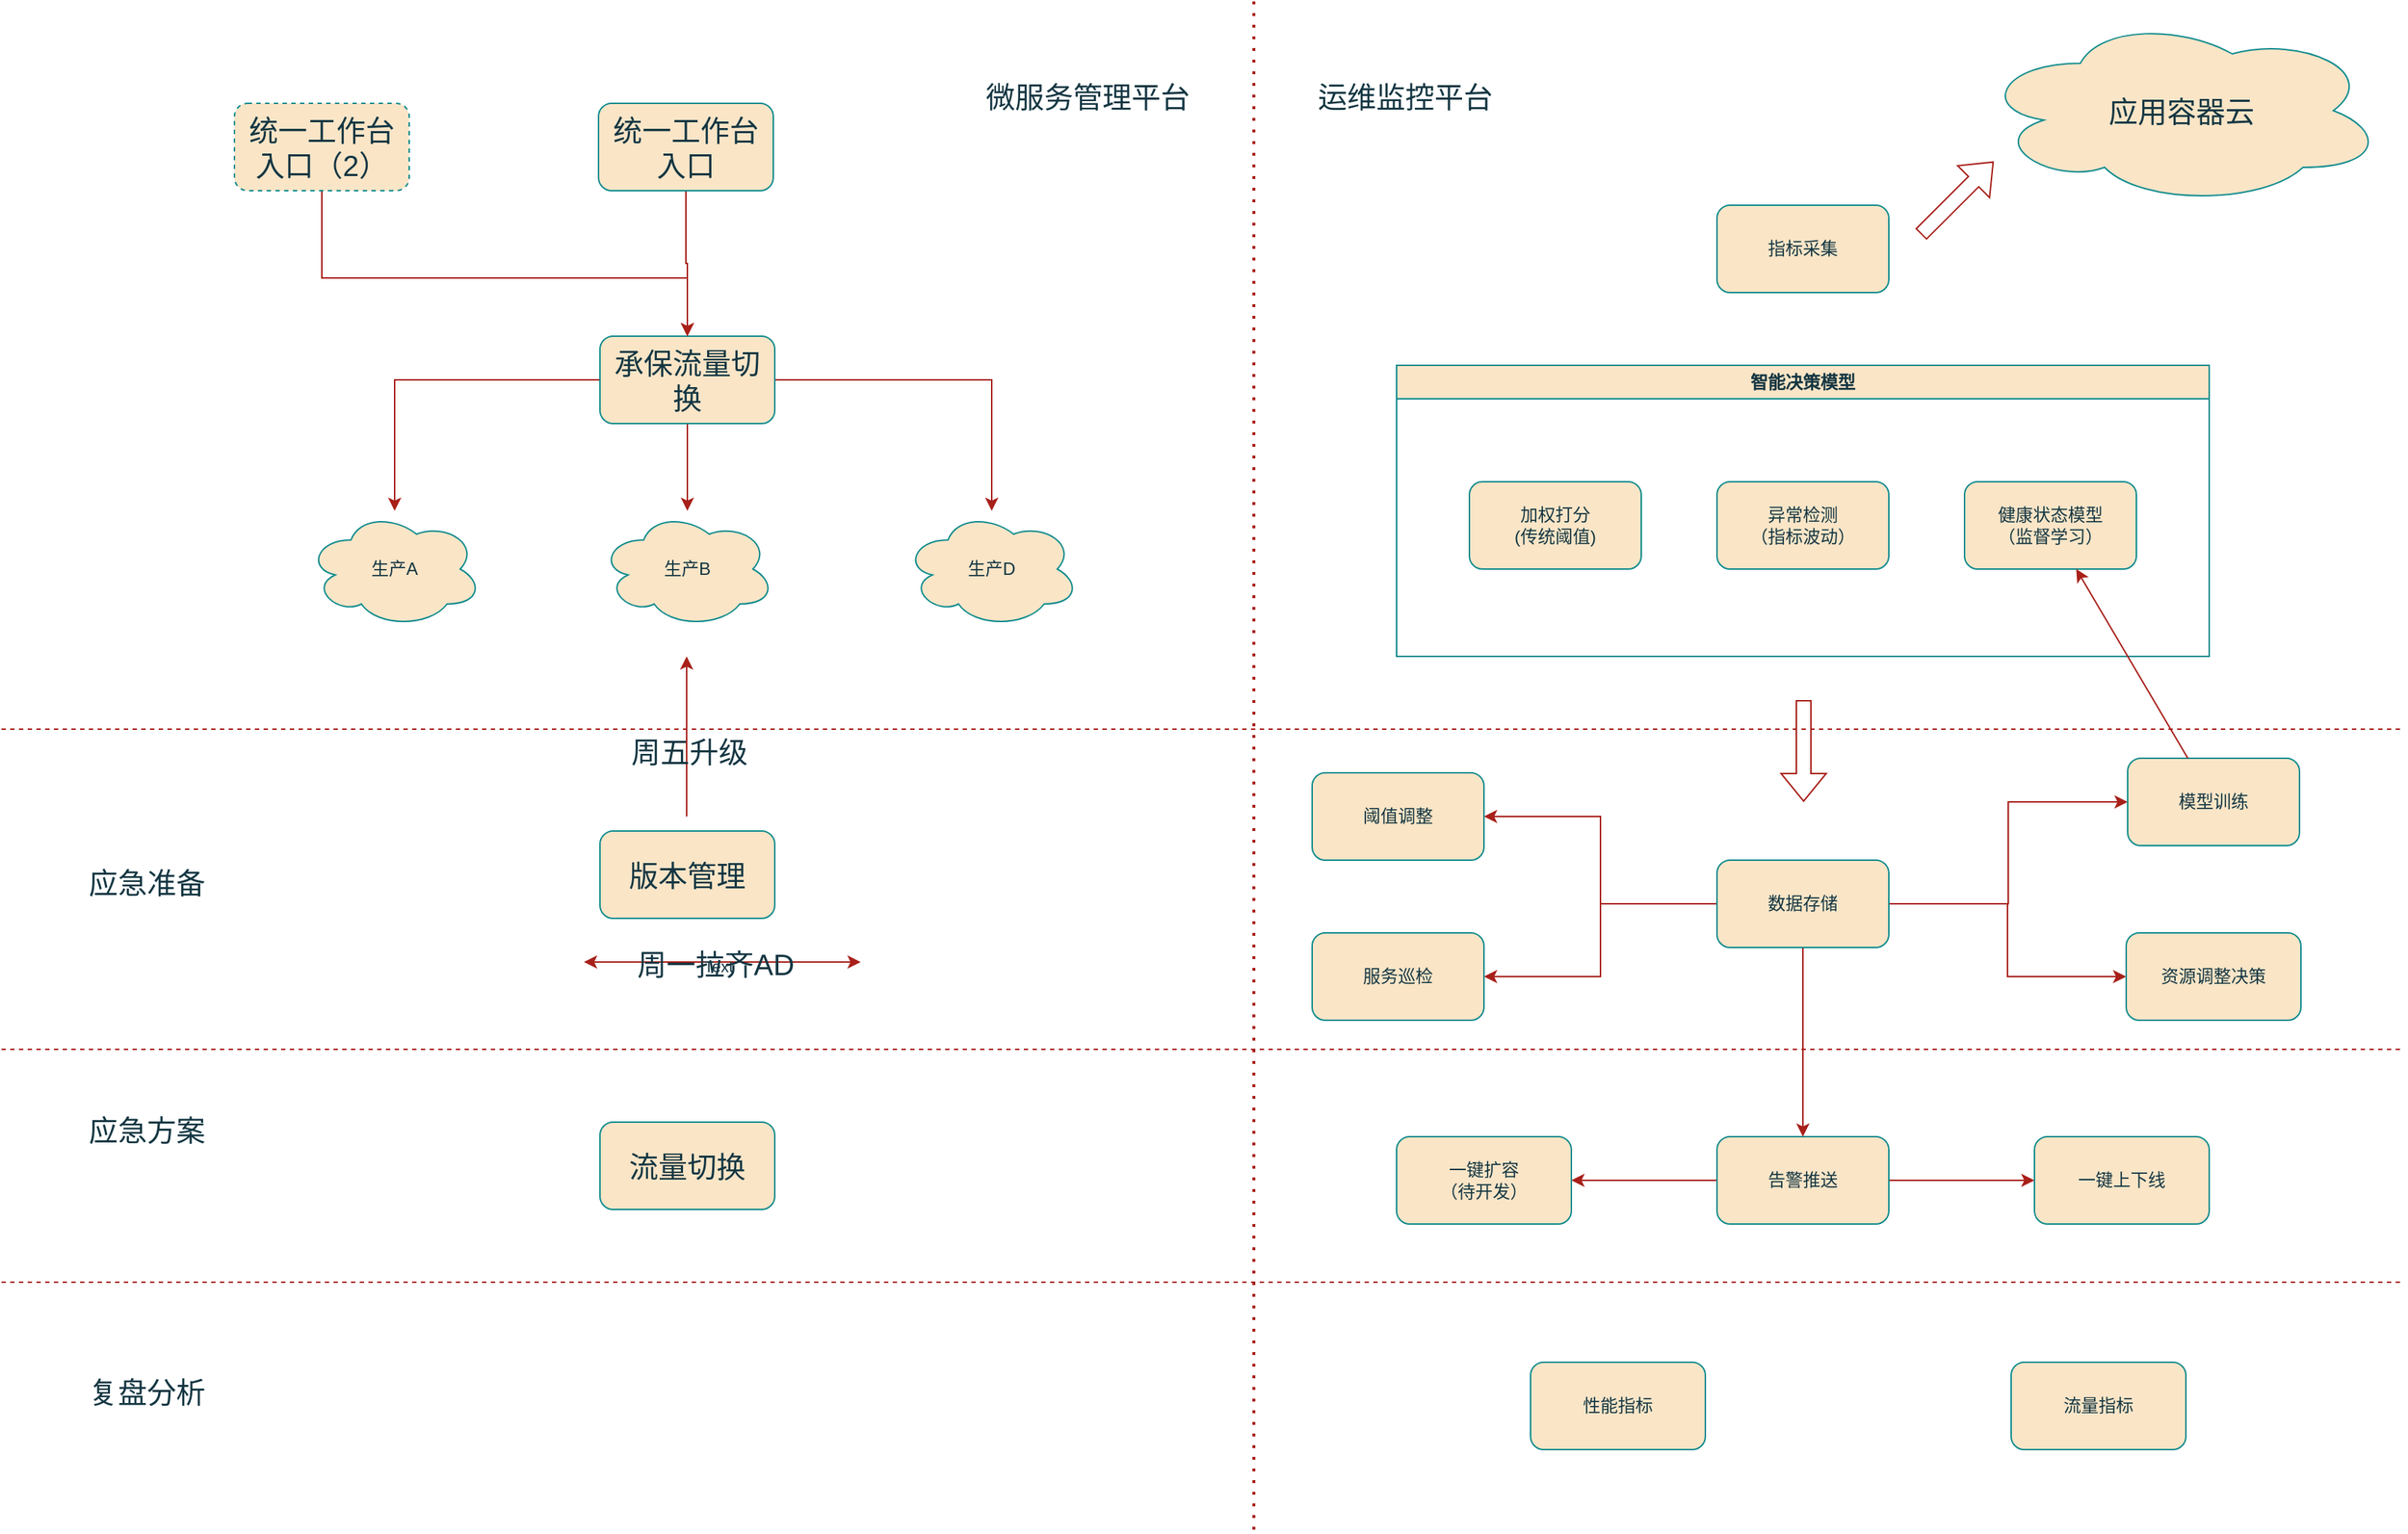 <mxfile version="24.7.17" pages="6">
  <diagram name="第 1 页" id="_1_5rNjSqZu_5mU9mCM2">
    <mxGraphModel grid="1" page="1" gridSize="10" guides="1" tooltips="1" connect="1" arrows="1" fold="1" pageScale="1" pageWidth="827" pageHeight="1169" math="0" shadow="0">
      <root>
        <mxCell id="0" />
        <mxCell id="1" parent="0" />
        <mxCell id="4OkGHbeQtj2HpZDMA-2N-3" value="&lt;font style=&quot;font-size: 20px;&quot;&gt;应用容器云&lt;br&gt;&lt;/font&gt;" style="ellipse;shape=cloud;whiteSpace=wrap;html=1;labelBackgroundColor=none;fillColor=#FAE5C7;strokeColor=#0F8B8D;fontColor=#143642;" parent="1" vertex="1">
          <mxGeometry x="498" y="130" width="278" height="130" as="geometry" />
        </mxCell>
        <mxCell id="4OkGHbeQtj2HpZDMA-2N-4" value="指标采集" style="rounded=1;whiteSpace=wrap;html=1;labelBackgroundColor=none;fillColor=#FAE5C7;strokeColor=#0F8B8D;fontColor=#143642;" parent="1" vertex="1">
          <mxGeometry x="318" y="260" width="118" height="60" as="geometry" />
        </mxCell>
        <mxCell id="4OkGHbeQtj2HpZDMA-2N-5" value="" style="shape=flexArrow;endArrow=classic;html=1;rounded=0;labelBackgroundColor=none;strokeColor=#A8201A;fontColor=default;" parent="1" edge="1">
          <mxGeometry width="50" height="50" relative="1" as="geometry">
            <mxPoint x="458" y="280" as="sourcePoint" />
            <mxPoint x="508" y="230" as="targetPoint" />
          </mxGeometry>
        </mxCell>
        <mxCell id="4OkGHbeQtj2HpZDMA-2N-6" value="&lt;div&gt;加权打分&lt;/div&gt;(传统阈值)" style="rounded=1;whiteSpace=wrap;html=1;labelBackgroundColor=none;fillColor=#FAE5C7;strokeColor=#0F8B8D;fontColor=#143642;" parent="1" vertex="1">
          <mxGeometry x="148" y="450" width="118" height="60" as="geometry" />
        </mxCell>
        <mxCell id="4OkGHbeQtj2HpZDMA-2N-7" value="&lt;div&gt;异常检测&lt;/div&gt;&lt;div&gt;（指标波动）&lt;/div&gt;" style="rounded=1;whiteSpace=wrap;html=1;labelBackgroundColor=none;fillColor=#FAE5C7;strokeColor=#0F8B8D;fontColor=#143642;" parent="1" vertex="1">
          <mxGeometry x="318" y="450" width="118" height="60" as="geometry" />
        </mxCell>
        <mxCell id="4OkGHbeQtj2HpZDMA-2N-8" value="&lt;div&gt;健康状态模型&lt;/div&gt;（监督学习）" style="rounded=1;whiteSpace=wrap;html=1;labelBackgroundColor=none;fillColor=#FAE5C7;strokeColor=#0F8B8D;fontColor=#143642;" parent="1" vertex="1">
          <mxGeometry x="488" y="450" width="118" height="60" as="geometry" />
        </mxCell>
        <mxCell id="4OkGHbeQtj2HpZDMA-2N-28" style="edgeStyle=orthogonalEdgeStyle;rounded=0;orthogonalLoop=1;jettySize=auto;html=1;labelBackgroundColor=none;strokeColor=#A8201A;fontColor=default;" parent="1" source="4OkGHbeQtj2HpZDMA-2N-9" target="4OkGHbeQtj2HpZDMA-2N-23" edge="1">
          <mxGeometry relative="1" as="geometry" />
        </mxCell>
        <mxCell id="4OkGHbeQtj2HpZDMA-2N-29" style="edgeStyle=orthogonalEdgeStyle;rounded=0;orthogonalLoop=1;jettySize=auto;html=1;labelBackgroundColor=none;strokeColor=#A8201A;fontColor=default;" parent="1" source="4OkGHbeQtj2HpZDMA-2N-9" target="4OkGHbeQtj2HpZDMA-2N-22" edge="1">
          <mxGeometry relative="1" as="geometry" />
        </mxCell>
        <mxCell id="4OkGHbeQtj2HpZDMA-2N-9" value="告警推送" style="rounded=1;whiteSpace=wrap;html=1;labelBackgroundColor=none;fillColor=#FAE5C7;strokeColor=#0F8B8D;fontColor=#143642;" parent="1" vertex="1">
          <mxGeometry x="318" y="900" width="118" height="60" as="geometry" />
        </mxCell>
        <mxCell id="4OkGHbeQtj2HpZDMA-2N-18" value="" style="edgeStyle=orthogonalEdgeStyle;rounded=0;orthogonalLoop=1;jettySize=auto;html=1;labelBackgroundColor=none;strokeColor=#A8201A;fontColor=default;" parent="1" source="4OkGHbeQtj2HpZDMA-2N-10" target="4OkGHbeQtj2HpZDMA-2N-9" edge="1">
          <mxGeometry relative="1" as="geometry" />
        </mxCell>
        <mxCell id="4OkGHbeQtj2HpZDMA-2N-31" style="edgeStyle=orthogonalEdgeStyle;rounded=0;orthogonalLoop=1;jettySize=auto;html=1;entryX=1;entryY=0.5;entryDx=0;entryDy=0;labelBackgroundColor=none;strokeColor=#A8201A;fontColor=default;" parent="1" source="4OkGHbeQtj2HpZDMA-2N-10" target="4OkGHbeQtj2HpZDMA-2N-30" edge="1">
          <mxGeometry relative="1" as="geometry" />
        </mxCell>
        <mxCell id="4OkGHbeQtj2HpZDMA-2N-32" style="edgeStyle=orthogonalEdgeStyle;rounded=0;orthogonalLoop=1;jettySize=auto;html=1;labelBackgroundColor=none;strokeColor=#A8201A;fontColor=default;" parent="1" source="4OkGHbeQtj2HpZDMA-2N-10" target="4OkGHbeQtj2HpZDMA-2N-16" edge="1">
          <mxGeometry relative="1" as="geometry" />
        </mxCell>
        <mxCell id="4OkGHbeQtj2HpZDMA-2N-33" style="edgeStyle=orthogonalEdgeStyle;rounded=0;orthogonalLoop=1;jettySize=auto;html=1;labelBackgroundColor=none;strokeColor=#A8201A;fontColor=default;" parent="1" source="4OkGHbeQtj2HpZDMA-2N-10" target="4OkGHbeQtj2HpZDMA-2N-26" edge="1">
          <mxGeometry relative="1" as="geometry" />
        </mxCell>
        <mxCell id="4OkGHbeQtj2HpZDMA-2N-34" style="edgeStyle=orthogonalEdgeStyle;rounded=0;orthogonalLoop=1;jettySize=auto;html=1;entryX=0;entryY=0.5;entryDx=0;entryDy=0;labelBackgroundColor=none;strokeColor=#A8201A;fontColor=default;" parent="1" source="4OkGHbeQtj2HpZDMA-2N-10" target="4OkGHbeQtj2HpZDMA-2N-13" edge="1">
          <mxGeometry relative="1" as="geometry" />
        </mxCell>
        <mxCell id="4OkGHbeQtj2HpZDMA-2N-10" value="数据存储" style="rounded=1;whiteSpace=wrap;html=1;labelBackgroundColor=none;fillColor=#FAE5C7;strokeColor=#0F8B8D;fontColor=#143642;" parent="1" vertex="1">
          <mxGeometry x="318" y="710" width="118" height="60" as="geometry" />
        </mxCell>
        <mxCell id="4OkGHbeQtj2HpZDMA-2N-12" value="智能决策模型" style="swimlane;whiteSpace=wrap;html=1;labelBackgroundColor=none;fillColor=#FAE5C7;strokeColor=#0F8B8D;fontColor=#143642;" parent="1" vertex="1">
          <mxGeometry x="98" y="370" width="558" height="200" as="geometry" />
        </mxCell>
        <mxCell id="4OkGHbeQtj2HpZDMA-2N-13" value="模型训练" style="rounded=1;whiteSpace=wrap;html=1;labelBackgroundColor=none;fillColor=#FAE5C7;strokeColor=#0F8B8D;fontColor=#143642;" parent="1" vertex="1">
          <mxGeometry x="600" y="640" width="118" height="60" as="geometry" />
        </mxCell>
        <mxCell id="4OkGHbeQtj2HpZDMA-2N-14" value="" style="endArrow=classic;html=1;rounded=0;labelBackgroundColor=none;strokeColor=#A8201A;fontColor=default;" parent="1" source="4OkGHbeQtj2HpZDMA-2N-13" target="4OkGHbeQtj2HpZDMA-2N-8" edge="1">
          <mxGeometry width="50" height="50" relative="1" as="geometry">
            <mxPoint x="678" y="610" as="sourcePoint" />
            <mxPoint x="728" y="560" as="targetPoint" />
          </mxGeometry>
        </mxCell>
        <mxCell id="4OkGHbeQtj2HpZDMA-2N-16" value="服务巡检" style="rounded=1;whiteSpace=wrap;html=1;labelBackgroundColor=none;fillColor=#FAE5C7;strokeColor=#0F8B8D;fontColor=#143642;" parent="1" vertex="1">
          <mxGeometry x="40" y="760" width="118" height="60" as="geometry" />
        </mxCell>
        <mxCell id="4OkGHbeQtj2HpZDMA-2N-19" value="" style="shape=flexArrow;endArrow=classic;html=1;rounded=0;labelBackgroundColor=none;strokeColor=#A8201A;fontColor=default;" parent="1" edge="1">
          <mxGeometry width="50" height="50" relative="1" as="geometry">
            <mxPoint x="377.5" y="600" as="sourcePoint" />
            <mxPoint x="377.5" y="670" as="targetPoint" />
          </mxGeometry>
        </mxCell>
        <mxCell id="4OkGHbeQtj2HpZDMA-2N-20" value="" style="endArrow=none;dashed=1;html=1;rounded=0;labelBackgroundColor=none;strokeColor=#A8201A;fontColor=default;" parent="1" edge="1">
          <mxGeometry width="50" height="50" relative="1" as="geometry">
            <mxPoint x="-860" y="620" as="sourcePoint" />
            <mxPoint x="790" y="620" as="targetPoint" />
          </mxGeometry>
        </mxCell>
        <mxCell id="4OkGHbeQtj2HpZDMA-2N-21" value="" style="endArrow=none;dashed=1;html=1;rounded=0;labelBackgroundColor=none;strokeColor=#A8201A;fontColor=default;" parent="1" edge="1">
          <mxGeometry width="50" height="50" relative="1" as="geometry">
            <mxPoint x="-860" y="840" as="sourcePoint" />
            <mxPoint x="790" y="840" as="targetPoint" />
          </mxGeometry>
        </mxCell>
        <mxCell id="4OkGHbeQtj2HpZDMA-2N-22" value="一键上下线" style="rounded=1;whiteSpace=wrap;html=1;labelBackgroundColor=none;fillColor=#FAE5C7;strokeColor=#0F8B8D;fontColor=#143642;" parent="1" vertex="1">
          <mxGeometry x="536" y="900" width="120" height="60" as="geometry" />
        </mxCell>
        <mxCell id="4OkGHbeQtj2HpZDMA-2N-23" value="&lt;div&gt;一键扩容&lt;/div&gt;&lt;div&gt;（待开发）&lt;/div&gt;" style="rounded=1;whiteSpace=wrap;html=1;labelBackgroundColor=none;fillColor=#FAE5C7;strokeColor=#0F8B8D;fontColor=#143642;" parent="1" vertex="1">
          <mxGeometry x="98" y="900" width="120" height="60" as="geometry" />
        </mxCell>
        <mxCell id="4OkGHbeQtj2HpZDMA-2N-25" value="&lt;font style=&quot;font-size: 20px;&quot;&gt;应急方案&lt;/font&gt;" style="text;html=1;align=center;verticalAlign=middle;whiteSpace=wrap;rounded=0;labelBackgroundColor=none;fontColor=#143642;" parent="1" vertex="1">
          <mxGeometry x="-810" y="880" width="100" height="30" as="geometry" />
        </mxCell>
        <mxCell id="4OkGHbeQtj2HpZDMA-2N-26" value="资源调整决策" style="rounded=1;whiteSpace=wrap;html=1;labelBackgroundColor=none;fillColor=#FAE5C7;strokeColor=#0F8B8D;fontColor=#143642;" parent="1" vertex="1">
          <mxGeometry x="599" y="760" width="120" height="60" as="geometry" />
        </mxCell>
        <mxCell id="4OkGHbeQtj2HpZDMA-2N-30" value="阈值调整" style="rounded=1;whiteSpace=wrap;html=1;labelBackgroundColor=none;fillColor=#FAE5C7;strokeColor=#0F8B8D;fontColor=#143642;" parent="1" vertex="1">
          <mxGeometry x="40" y="650" width="118" height="60" as="geometry" />
        </mxCell>
        <mxCell id="4OkGHbeQtj2HpZDMA-2N-35" value="&lt;font style=&quot;font-size: 20px;&quot;&gt;应急准备&lt;br&gt;&lt;/font&gt;" style="text;html=1;align=center;verticalAlign=middle;whiteSpace=wrap;rounded=0;labelBackgroundColor=none;fontColor=#143642;" parent="1" vertex="1">
          <mxGeometry x="-810" y="710" width="100" height="30" as="geometry" />
        </mxCell>
        <mxCell id="4OkGHbeQtj2HpZDMA-2N-36" value="" style="endArrow=none;dashed=1;html=1;dashPattern=1 3;strokeWidth=2;rounded=0;labelBackgroundColor=none;strokeColor=#A8201A;fontColor=default;" parent="1" edge="1">
          <mxGeometry width="50" height="50" relative="1" as="geometry">
            <mxPoint y="1170" as="sourcePoint" />
            <mxPoint y="120" as="targetPoint" />
          </mxGeometry>
        </mxCell>
        <mxCell id="4OkGHbeQtj2HpZDMA-2N-37" value="" style="endArrow=none;dashed=1;html=1;rounded=0;labelBackgroundColor=none;strokeColor=#A8201A;fontColor=default;" parent="1" edge="1">
          <mxGeometry width="50" height="50" relative="1" as="geometry">
            <mxPoint x="-860" y="1000" as="sourcePoint" />
            <mxPoint x="790" y="1000" as="targetPoint" />
          </mxGeometry>
        </mxCell>
        <mxCell id="4OkGHbeQtj2HpZDMA-2N-38" value="&lt;font style=&quot;font-size: 20px;&quot;&gt;复盘分析&lt;br&gt;&lt;/font&gt;" style="text;html=1;align=center;verticalAlign=middle;whiteSpace=wrap;rounded=0;labelBackgroundColor=none;fontColor=#143642;" parent="1" vertex="1">
          <mxGeometry x="-810" y="1060" width="100" height="30" as="geometry" />
        </mxCell>
        <mxCell id="4OkGHbeQtj2HpZDMA-2N-40" value="性能指标" style="rounded=1;whiteSpace=wrap;html=1;labelBackgroundColor=none;fillColor=#FAE5C7;strokeColor=#0F8B8D;fontColor=#143642;" parent="1" vertex="1">
          <mxGeometry x="190" y="1055" width="120" height="60" as="geometry" />
        </mxCell>
        <mxCell id="4OkGHbeQtj2HpZDMA-2N-41" value="流量指标" style="rounded=1;whiteSpace=wrap;html=1;labelBackgroundColor=none;fillColor=#FAE5C7;strokeColor=#0F8B8D;fontColor=#143642;" parent="1" vertex="1">
          <mxGeometry x="520" y="1055" width="120" height="60" as="geometry" />
        </mxCell>
        <mxCell id="4OkGHbeQtj2HpZDMA-2N-42" value="&lt;font style=&quot;font-size: 20px;&quot;&gt;运维监控平台&lt;/font&gt;" style="text;html=1;align=center;verticalAlign=middle;whiteSpace=wrap;rounded=0;labelBackgroundColor=none;fontColor=#143642;" parent="1" vertex="1">
          <mxGeometry x="38" y="170" width="132" height="30" as="geometry" />
        </mxCell>
        <mxCell id="4OkGHbeQtj2HpZDMA-2N-43" value="&lt;font style=&quot;font-size: 20px;&quot;&gt;微服务管理平台&lt;br&gt;&lt;/font&gt;" style="text;html=1;align=center;verticalAlign=middle;whiteSpace=wrap;rounded=0;labelBackgroundColor=none;fontColor=#143642;" parent="1" vertex="1">
          <mxGeometry x="-190" y="170" width="152" height="30" as="geometry" />
        </mxCell>
        <mxCell id="4OkGHbeQtj2HpZDMA-2N-44" value="生产A" style="ellipse;shape=cloud;whiteSpace=wrap;html=1;labelBackgroundColor=none;fillColor=#FAE5C7;strokeColor=#0F8B8D;fontColor=#143642;" parent="1" vertex="1">
          <mxGeometry x="-650" y="470" width="120" height="80" as="geometry" />
        </mxCell>
        <mxCell id="4OkGHbeQtj2HpZDMA-2N-45" value="生产B" style="ellipse;shape=cloud;whiteSpace=wrap;html=1;labelBackgroundColor=none;fillColor=#FAE5C7;strokeColor=#0F8B8D;fontColor=#143642;" parent="1" vertex="1">
          <mxGeometry x="-449" y="470" width="120" height="80" as="geometry" />
        </mxCell>
        <mxCell id="4OkGHbeQtj2HpZDMA-2N-46" value="生产D" style="ellipse;shape=cloud;whiteSpace=wrap;html=1;labelBackgroundColor=none;fillColor=#FAE5C7;strokeColor=#0F8B8D;fontColor=#143642;" parent="1" vertex="1">
          <mxGeometry x="-240" y="470" width="120" height="80" as="geometry" />
        </mxCell>
        <mxCell id="4OkGHbeQtj2HpZDMA-2N-50" style="edgeStyle=orthogonalEdgeStyle;rounded=0;orthogonalLoop=1;jettySize=auto;html=1;labelBackgroundColor=none;strokeColor=#A8201A;fontColor=default;" parent="1" source="4OkGHbeQtj2HpZDMA-2N-47" target="4OkGHbeQtj2HpZDMA-2N-44" edge="1">
          <mxGeometry relative="1" as="geometry" />
        </mxCell>
        <mxCell id="4OkGHbeQtj2HpZDMA-2N-51" value="" style="edgeStyle=orthogonalEdgeStyle;rounded=0;orthogonalLoop=1;jettySize=auto;html=1;labelBackgroundColor=none;strokeColor=#A8201A;fontColor=default;" parent="1" source="4OkGHbeQtj2HpZDMA-2N-47" target="4OkGHbeQtj2HpZDMA-2N-45" edge="1">
          <mxGeometry relative="1" as="geometry" />
        </mxCell>
        <mxCell id="4OkGHbeQtj2HpZDMA-2N-52" style="edgeStyle=orthogonalEdgeStyle;rounded=0;orthogonalLoop=1;jettySize=auto;html=1;labelBackgroundColor=none;strokeColor=#A8201A;fontColor=default;" parent="1" source="4OkGHbeQtj2HpZDMA-2N-47" target="4OkGHbeQtj2HpZDMA-2N-46" edge="1">
          <mxGeometry relative="1" as="geometry" />
        </mxCell>
        <mxCell id="4OkGHbeQtj2HpZDMA-2N-47" value="&lt;font style=&quot;font-size: 20px;&quot;&gt;承保流量切换&lt;br&gt;&lt;/font&gt;" style="rounded=1;whiteSpace=wrap;html=1;labelBackgroundColor=none;fillColor=#FAE5C7;strokeColor=#0F8B8D;fontColor=#143642;" parent="1" vertex="1">
          <mxGeometry x="-449" y="350" width="120" height="60" as="geometry" />
        </mxCell>
        <mxCell id="4OkGHbeQtj2HpZDMA-2N-49" value="" style="edgeStyle=orthogonalEdgeStyle;rounded=0;orthogonalLoop=1;jettySize=auto;html=1;labelBackgroundColor=none;strokeColor=#A8201A;fontColor=default;" parent="1" source="4OkGHbeQtj2HpZDMA-2N-48" target="4OkGHbeQtj2HpZDMA-2N-47" edge="1">
          <mxGeometry relative="1" as="geometry" />
        </mxCell>
        <mxCell id="4OkGHbeQtj2HpZDMA-2N-48" value="&lt;font style=&quot;font-size: 20px;&quot;&gt;统一工作台&lt;font style=&quot;font-size: 20px;&quot;&gt;入口&lt;br&gt;&lt;/font&gt;&lt;/font&gt;" style="rounded=1;whiteSpace=wrap;html=1;labelBackgroundColor=none;fillColor=#FAE5C7;strokeColor=#0F8B8D;fontColor=#143642;" parent="1" vertex="1">
          <mxGeometry x="-450" y="190" width="120" height="60" as="geometry" />
        </mxCell>
        <mxCell id="4OkGHbeQtj2HpZDMA-2N-53" value="" style="endArrow=classic;startArrow=classic;html=1;rounded=0;labelBackgroundColor=none;strokeColor=#A8201A;fontColor=default;" parent="1" edge="1">
          <mxGeometry width="50" height="50" relative="1" as="geometry">
            <mxPoint x="-460" y="780" as="sourcePoint" />
            <mxPoint x="-270" y="780" as="targetPoint" />
            <Array as="points" />
          </mxGeometry>
        </mxCell>
        <mxCell id="4OkGHbeQtj2HpZDMA-2N-54" value="Text" style="edgeLabel;html=1;align=center;verticalAlign=middle;resizable=0;points=[];labelBackgroundColor=none;fontColor=#143642;" parent="4OkGHbeQtj2HpZDMA-2N-53" vertex="1" connectable="0">
          <mxGeometry x="-0.147" y="-2" relative="1" as="geometry">
            <mxPoint x="11" y="1" as="offset" />
          </mxGeometry>
        </mxCell>
        <mxCell id="4OkGHbeQtj2HpZDMA-2N-55" value="&lt;font style=&quot;font-size: 20px;&quot;&gt;周一拉齐AD&lt;/font&gt;" style="edgeLabel;html=1;align=center;verticalAlign=middle;resizable=0;points=[];labelBackgroundColor=none;fontColor=#143642;" parent="4OkGHbeQtj2HpZDMA-2N-53" vertex="1" connectable="0">
          <mxGeometry x="0.011" y="-4" relative="1" as="geometry">
            <mxPoint x="-6" y="-3" as="offset" />
          </mxGeometry>
        </mxCell>
        <mxCell id="4OkGHbeQtj2HpZDMA-2N-59" value="" style="endArrow=classic;html=1;rounded=0;labelBackgroundColor=none;strokeColor=#A8201A;fontColor=default;" parent="1" edge="1">
          <mxGeometry width="50" height="50" relative="1" as="geometry">
            <mxPoint x="-389.5" y="680" as="sourcePoint" />
            <mxPoint x="-389.5" y="570" as="targetPoint" />
          </mxGeometry>
        </mxCell>
        <mxCell id="4OkGHbeQtj2HpZDMA-2N-60" value="&lt;font style=&quot;font-size: 20px;&quot;&gt;周五升级&lt;br&gt;&lt;/font&gt;" style="edgeLabel;html=1;align=center;verticalAlign=middle;resizable=0;points=[];labelBackgroundColor=none;fontColor=#143642;" parent="4OkGHbeQtj2HpZDMA-2N-59" vertex="1" connectable="0">
          <mxGeometry x="-0.182" relative="1" as="geometry">
            <mxPoint x="1" as="offset" />
          </mxGeometry>
        </mxCell>
        <mxCell id="4OkGHbeQtj2HpZDMA-2N-61" value="&lt;font style=&quot;font-size: 20px;&quot;&gt;版本管理&lt;br&gt;&lt;/font&gt;" style="rounded=1;whiteSpace=wrap;html=1;labelBackgroundColor=none;fillColor=#FAE5C7;strokeColor=#0F8B8D;fontColor=#143642;" parent="1" vertex="1">
          <mxGeometry x="-449" y="690" width="120" height="60" as="geometry" />
        </mxCell>
        <mxCell id="4OkGHbeQtj2HpZDMA-2N-62" value="&lt;font style=&quot;font-size: 20px;&quot;&gt;流量切换&lt;br&gt;&lt;/font&gt;" style="rounded=1;whiteSpace=wrap;html=1;labelBackgroundColor=none;fillColor=#FAE5C7;strokeColor=#0F8B8D;fontColor=#143642;" parent="1" vertex="1">
          <mxGeometry x="-449" y="890" width="120" height="60" as="geometry" />
        </mxCell>
        <mxCell id="4OkGHbeQtj2HpZDMA-2N-64" style="edgeStyle=orthogonalEdgeStyle;rounded=0;orthogonalLoop=1;jettySize=auto;html=1;labelBackgroundColor=none;strokeColor=#A8201A;fontColor=default;" parent="1" source="4OkGHbeQtj2HpZDMA-2N-63" target="4OkGHbeQtj2HpZDMA-2N-47" edge="1">
          <mxGeometry relative="1" as="geometry">
            <Array as="points">
              <mxPoint x="-640" y="310" />
              <mxPoint x="-389" y="310" />
            </Array>
          </mxGeometry>
        </mxCell>
        <mxCell id="4OkGHbeQtj2HpZDMA-2N-63" value="&lt;font style=&quot;font-size: 20px;&quot;&gt;统一工作台&lt;font style=&quot;font-size: 20px;&quot;&gt;入口（2）&lt;/font&gt;&lt;/font&gt;" style="rounded=1;whiteSpace=wrap;html=1;dashed=1;labelBackgroundColor=none;fillColor=#FAE5C7;strokeColor=#0F8B8D;fontColor=#143642;" parent="1" vertex="1">
          <mxGeometry x="-700" y="190" width="120" height="60" as="geometry" />
        </mxCell>
      </root>
    </mxGraphModel>
  </diagram>
  <diagram name="第 1 页 的副本" id="e_jr8eTVz9LUm7EkhgXM">
    <mxGraphModel dx="1368" dy="790" grid="1" gridSize="10" guides="1" tooltips="1" connect="1" arrows="1" fold="1" page="1" pageScale="1" pageWidth="827" pageHeight="1169" math="0" shadow="0">
      <root>
        <mxCell id="48-ZhOprCwcdDd7WIKVf-0" />
        <mxCell id="48-ZhOprCwcdDd7WIKVf-1" parent="48-ZhOprCwcdDd7WIKVf-0" />
        <mxCell id="48-ZhOprCwcdDd7WIKVf-3" value="&lt;font style=&quot;font-size: 20px;&quot;&gt;指标采集&lt;/font&gt;" style="rounded=1;whiteSpace=wrap;html=1;labelBackgroundColor=none;fillColor=#FAE5C7;strokeColor=#0F8B8D;fontColor=#143642;" vertex="1" parent="48-ZhOprCwcdDd7WIKVf-1">
          <mxGeometry x="534" y="890" width="118" height="60" as="geometry" />
        </mxCell>
        <mxCell id="48-ZhOprCwcdDd7WIKVf-5" value="&lt;div&gt;加权打分&lt;/div&gt;(传统阈值)" style="rounded=1;whiteSpace=wrap;html=1;labelBackgroundColor=none;fillColor=#FAE5C7;strokeColor=#0F8B8D;fontColor=#143642;" vertex="1" parent="48-ZhOprCwcdDd7WIKVf-1">
          <mxGeometry x="152" y="1120" width="118" height="60" as="geometry" />
        </mxCell>
        <mxCell id="48-ZhOprCwcdDd7WIKVf-6" value="&lt;div&gt;异常检测&lt;/div&gt;&lt;div&gt;（指标波动）&lt;/div&gt;" style="rounded=1;whiteSpace=wrap;html=1;labelBackgroundColor=none;fillColor=#FAE5C7;strokeColor=#0F8B8D;fontColor=#143642;" vertex="1" parent="48-ZhOprCwcdDd7WIKVf-1">
          <mxGeometry x="322" y="1120" width="118" height="60" as="geometry" />
        </mxCell>
        <mxCell id="48-ZhOprCwcdDd7WIKVf-7" value="&lt;div&gt;健康状态模型&lt;/div&gt;（监督学习）" style="rounded=1;whiteSpace=wrap;html=1;labelBackgroundColor=none;fillColor=#FAE5C7;strokeColor=#0F8B8D;fontColor=#143642;" vertex="1" parent="48-ZhOprCwcdDd7WIKVf-1">
          <mxGeometry x="492" y="1120" width="118" height="60" as="geometry" />
        </mxCell>
        <mxCell id="48-ZhOprCwcdDd7WIKVf-17" value="智能决策模型" style="swimlane;whiteSpace=wrap;html=1;labelBackgroundColor=none;fillColor=#FAE5C7;strokeColor=#0F8B8D;fontColor=#143642;" vertex="1" parent="48-ZhOprCwcdDd7WIKVf-1">
          <mxGeometry x="102" y="1040" width="558" height="200" as="geometry" />
        </mxCell>
        <mxCell id="48-ZhOprCwcdDd7WIKVf-35" value="&lt;font style=&quot;font-size: 20px;&quot;&gt;运维监控平台&lt;/font&gt;" style="text;html=1;align=center;verticalAlign=middle;whiteSpace=wrap;rounded=0;labelBackgroundColor=none;fontColor=#143642;" vertex="1" parent="48-ZhOprCwcdDd7WIKVf-1">
          <mxGeometry x="684" y="890" width="132" height="30" as="geometry" />
        </mxCell>
        <mxCell id="dKIf8LmojB_R0N3gFvjE-5" value="" style="shape=flexArrow;endArrow=classic;html=1;rounded=0;labelBackgroundColor=none;strokeColor=#A8201A;fontColor=default;" edge="1" parent="48-ZhOprCwcdDd7WIKVf-1">
          <mxGeometry width="50" height="50" relative="1" as="geometry">
            <mxPoint x="594" y="960" as="sourcePoint" />
            <mxPoint x="594" y="1030" as="targetPoint" />
          </mxGeometry>
        </mxCell>
        <mxCell id="dKIf8LmojB_R0N3gFvjE-6" value="&lt;font style=&quot;font-size: 20px;&quot;&gt;健康管理&lt;/font&gt;" style="rounded=1;whiteSpace=wrap;html=1;labelBackgroundColor=none;fillColor=#FAE5C7;strokeColor=#0F8B8D;fontColor=#143642;" vertex="1" parent="48-ZhOprCwcdDd7WIKVf-1">
          <mxGeometry x="102" y="890" width="118" height="60" as="geometry" />
        </mxCell>
        <mxCell id="dKIf8LmojB_R0N3gFvjE-7" value="" style="shape=flexArrow;endArrow=classic;html=1;rounded=0;labelBackgroundColor=none;strokeColor=#A8201A;fontColor=default;" edge="1" parent="48-ZhOprCwcdDd7WIKVf-1">
          <mxGeometry width="50" height="50" relative="1" as="geometry">
            <mxPoint x="158" y="1030" as="sourcePoint" />
            <mxPoint x="158" y="960" as="targetPoint" />
            <Array as="points">
              <mxPoint x="158" y="990" />
            </Array>
          </mxGeometry>
        </mxCell>
        <mxCell id="dKIf8LmojB_R0N3gFvjE-8" value="" style="endArrow=none;dashed=1;html=1;rounded=0;strokeWidth=2;" edge="1" parent="48-ZhOprCwcdDd7WIKVf-1">
          <mxGeometry width="50" height="50" relative="1" as="geometry">
            <mxPoint x="4" y="870" as="sourcePoint" />
            <mxPoint x="824" y="870" as="targetPoint" />
          </mxGeometry>
        </mxCell>
        <mxCell id="dKIf8LmojB_R0N3gFvjE-9" value="&lt;font style=&quot;font-size: 20px;&quot;&gt;应用容器云&lt;/font&gt;" style="text;html=1;align=center;verticalAlign=middle;whiteSpace=wrap;rounded=0;labelBackgroundColor=none;fontColor=#143642;" vertex="1" parent="48-ZhOprCwcdDd7WIKVf-1">
          <mxGeometry x="695" y="570" width="132" height="30" as="geometry" />
        </mxCell>
        <mxCell id="dKIf8LmojB_R0N3gFvjE-12" value="&lt;font style=&quot;font-size: 20px;&quot;&gt;注册中心&lt;br&gt;&lt;/font&gt;" style="text;html=1;align=center;verticalAlign=middle;whiteSpace=wrap;rounded=0;labelBackgroundColor=none;fontColor=#143642;" vertex="1" parent="48-ZhOprCwcdDd7WIKVf-1">
          <mxGeometry y="585" width="132" height="30" as="geometry" />
        </mxCell>
        <mxCell id="dKIf8LmojB_R0N3gFvjE-13" value="&lt;font style=&quot;font-size: 20px;&quot;&gt;eureka&lt;br&gt;&lt;/font&gt;" style="ellipse;shape=cloud;whiteSpace=wrap;html=1;fillColor=#fff2cc;strokeColor=#d6b656;" vertex="1" parent="48-ZhOprCwcdDd7WIKVf-1">
          <mxGeometry x="90" y="660" width="120" height="80" as="geometry" />
        </mxCell>
        <mxCell id="dKIf8LmojB_R0N3gFvjE-14" value="A" style="rounded=1;whiteSpace=wrap;html=1;fillColor=#fff2cc;strokeColor=#d6b656;" vertex="1" parent="48-ZhOprCwcdDd7WIKVf-1">
          <mxGeometry x="372" y="630" width="120" height="60" as="geometry" />
        </mxCell>
        <mxCell id="dKIf8LmojB_R0N3gFvjE-15" value="B" style="rounded=1;whiteSpace=wrap;html=1;fillColor=#fff2cc;strokeColor=#d6b656;" vertex="1" parent="48-ZhOprCwcdDd7WIKVf-1">
          <mxGeometry x="520" y="630" width="120" height="60" as="geometry" />
        </mxCell>
        <mxCell id="dKIf8LmojB_R0N3gFvjE-16" value="C" style="rounded=1;whiteSpace=wrap;html=1;fillColor=#fff2cc;strokeColor=#d6b656;" vertex="1" parent="48-ZhOprCwcdDd7WIKVf-1">
          <mxGeometry x="670" y="630" width="120" height="60" as="geometry" />
        </mxCell>
        <mxCell id="dKIf8LmojB_R0N3gFvjE-17" value="" style="endArrow=none;dashed=1;html=1;dashPattern=1 3;strokeWidth=2;rounded=0;" edge="1" parent="48-ZhOprCwcdDd7WIKVf-1">
          <mxGeometry width="50" height="50" relative="1" as="geometry">
            <mxPoint x="320" y="870" as="sourcePoint" />
            <mxPoint x="320" y="560" as="targetPoint" />
          </mxGeometry>
        </mxCell>
        <mxCell id="dKIf8LmojB_R0N3gFvjE-18" value="" style="shape=flexArrow;endArrow=classic;startArrow=classic;html=1;rounded=0;fillColor=#fff2cc;strokeColor=#d6b656;" edge="1" parent="48-ZhOprCwcdDd7WIKVf-1">
          <mxGeometry width="100" height="100" relative="1" as="geometry">
            <mxPoint x="152" y="860" as="sourcePoint" />
            <mxPoint x="152" y="740" as="targetPoint" />
          </mxGeometry>
        </mxCell>
        <mxCell id="dKIf8LmojB_R0N3gFvjE-19" value="&lt;font style=&quot;font-size: 20px;&quot;&gt;服务列表&lt;/font&gt;" style="text;html=1;align=center;verticalAlign=middle;whiteSpace=wrap;rounded=0;" vertex="1" parent="48-ZhOprCwcdDd7WIKVf-1">
          <mxGeometry x="181.25" y="755" width="109" height="30" as="geometry" />
        </mxCell>
        <mxCell id="dKIf8LmojB_R0N3gFvjE-20" value="&lt;font style=&quot;font-size: 20px;&quot;&gt;服务上下线&lt;/font&gt;" style="text;html=1;align=center;verticalAlign=middle;whiteSpace=wrap;rounded=0;" vertex="1" parent="48-ZhOprCwcdDd7WIKVf-1">
          <mxGeometry x="171.5" y="800" width="128.5" height="30" as="geometry" />
        </mxCell>
        <mxCell id="dKIf8LmojB_R0N3gFvjE-23" value="&lt;font style=&quot;font-size: 20px;&quot;&gt;Spring Actuator暴露自定义端点&lt;/font&gt;" style="shape=callout;whiteSpace=wrap;html=1;perimeter=calloutPerimeter;fillColor=#fff2cc;strokeColor=#d6b656;" vertex="1" parent="48-ZhOprCwcdDd7WIKVf-1">
          <mxGeometry x="414" y="520" width="216" height="95" as="geometry" />
        </mxCell>
        <mxCell id="dKIf8LmojB_R0N3gFvjE-24" value="POD&amp;nbsp; CPU" style="text;html=1;align=center;verticalAlign=middle;whiteSpace=wrap;rounded=0;fillColor=#dae8fc;strokeColor=#6c8ebf;" vertex="1" parent="48-ZhOprCwcdDd7WIKVf-1">
          <mxGeometry x="474" y="725" width="60" height="30" as="geometry" />
        </mxCell>
        <mxCell id="dKIf8LmojB_R0N3gFvjE-25" value="" style="shape=flexArrow;endArrow=classic;startArrow=classic;html=1;rounded=0;fillColor=#fff2cc;strokeColor=#d6b656;" edge="1" parent="48-ZhOprCwcdDd7WIKVf-1">
          <mxGeometry width="100" height="100" relative="1" as="geometry">
            <mxPoint x="570" y="850" as="sourcePoint" />
            <mxPoint x="570" y="700" as="targetPoint" />
          </mxGeometry>
        </mxCell>
        <mxCell id="dKIf8LmojB_R0N3gFvjE-26" value="POD&amp;nbsp; 内存" style="text;html=1;align=center;verticalAlign=middle;whiteSpace=wrap;rounded=0;fillColor=#d5e8d4;strokeColor=#82b366;" vertex="1" parent="48-ZhOprCwcdDd7WIKVf-1">
          <mxGeometry x="600" y="725" width="60" height="30" as="geometry" />
        </mxCell>
        <mxCell id="dKIf8LmojB_R0N3gFvjE-27" value="GC" style="text;html=1;align=center;verticalAlign=middle;whiteSpace=wrap;rounded=0;fillColor=#f8cecc;strokeColor=#b85450;" vertex="1" parent="48-ZhOprCwcdDd7WIKVf-1">
          <mxGeometry x="474" y="770" width="60" height="30" as="geometry" />
        </mxCell>
        <mxCell id="dKIf8LmojB_R0N3gFvjE-28" value="请求量" style="text;html=1;align=center;verticalAlign=middle;whiteSpace=wrap;rounded=0;fillColor=#e1d5e7;strokeColor=#9673a6;" vertex="1" parent="48-ZhOprCwcdDd7WIKVf-1">
          <mxGeometry x="600" y="770" width="60" height="30" as="geometry" />
        </mxCell>
        <mxCell id="dKIf8LmojB_R0N3gFvjE-31" value="其他指标" style="text;html=1;align=center;verticalAlign=middle;whiteSpace=wrap;rounded=0;fillColor=#f5f5f5;strokeColor=#666666;fontColor=#333333;" vertex="1" parent="48-ZhOprCwcdDd7WIKVf-1">
          <mxGeometry x="474" y="820" width="60" height="30" as="geometry" />
        </mxCell>
      </root>
    </mxGraphModel>
  </diagram>
  <diagram name="第 1 页 的副本" id="qgFvUX67H0nI6mCEl3Dj">
    <mxGraphModel dx="3447" dy="975" grid="1" gridSize="10" guides="1" tooltips="1" connect="1" arrows="1" fold="1" page="1" pageScale="1" pageWidth="827" pageHeight="1169" background="#ffffff" math="0" shadow="0">
      <root>
        <mxCell id="GNsj5mdw33LfKv4H4MdL-0" />
        <mxCell id="GNsj5mdw33LfKv4H4MdL-1" parent="GNsj5mdw33LfKv4H4MdL-0" />
        <mxCell id="GNsj5mdw33LfKv4H4MdL-2" value="&lt;font style=&quot;font-size: 20px;&quot;&gt;应用容器云&lt;br&gt;&lt;/font&gt;" style="ellipse;shape=cloud;whiteSpace=wrap;html=1;labelBackgroundColor=none;fillColor=#FAE5C7;strokeColor=#0F8B8D;fontColor=#143642;" parent="GNsj5mdw33LfKv4H4MdL-1" vertex="1">
          <mxGeometry x="498" y="130" width="278" height="130" as="geometry" />
        </mxCell>
        <mxCell id="GNsj5mdw33LfKv4H4MdL-3" value="指标采集" style="rounded=1;whiteSpace=wrap;html=1;labelBackgroundColor=none;fillColor=#FAE5C7;strokeColor=#0F8B8D;fontColor=#143642;" parent="GNsj5mdw33LfKv4H4MdL-1" vertex="1">
          <mxGeometry x="318" y="260" width="118" height="60" as="geometry" />
        </mxCell>
        <mxCell id="GNsj5mdw33LfKv4H4MdL-4" value="" style="shape=flexArrow;endArrow=classic;html=1;rounded=0;labelBackgroundColor=none;strokeColor=#A8201A;fontColor=default;" parent="GNsj5mdw33LfKv4H4MdL-1" edge="1">
          <mxGeometry width="50" height="50" relative="1" as="geometry">
            <mxPoint x="458" y="280" as="sourcePoint" />
            <mxPoint x="508" y="230" as="targetPoint" />
          </mxGeometry>
        </mxCell>
        <mxCell id="GNsj5mdw33LfKv4H4MdL-8" style="edgeStyle=orthogonalEdgeStyle;rounded=0;orthogonalLoop=1;jettySize=auto;html=1;labelBackgroundColor=none;strokeColor=#A8201A;fontColor=default;" parent="GNsj5mdw33LfKv4H4MdL-1" source="GNsj5mdw33LfKv4H4MdL-10" target="GNsj5mdw33LfKv4H4MdL-25" edge="1">
          <mxGeometry relative="1" as="geometry" />
        </mxCell>
        <mxCell id="GNsj5mdw33LfKv4H4MdL-9" style="edgeStyle=orthogonalEdgeStyle;rounded=0;orthogonalLoop=1;jettySize=auto;html=1;labelBackgroundColor=none;strokeColor=#A8201A;fontColor=default;" parent="GNsj5mdw33LfKv4H4MdL-1" source="GNsj5mdw33LfKv4H4MdL-10" target="GNsj5mdw33LfKv4H4MdL-24" edge="1">
          <mxGeometry relative="1" as="geometry" />
        </mxCell>
        <mxCell id="GNsj5mdw33LfKv4H4MdL-10" value="告警推送" style="rounded=1;whiteSpace=wrap;html=1;labelBackgroundColor=none;fillColor=#FAE5C7;strokeColor=#0F8B8D;fontColor=#143642;" parent="GNsj5mdw33LfKv4H4MdL-1" vertex="1">
          <mxGeometry x="318" y="900" width="118" height="60" as="geometry" />
        </mxCell>
        <mxCell id="GNsj5mdw33LfKv4H4MdL-11" value="" style="edgeStyle=orthogonalEdgeStyle;rounded=0;orthogonalLoop=1;jettySize=auto;html=1;labelBackgroundColor=none;strokeColor=#A8201A;fontColor=default;" parent="GNsj5mdw33LfKv4H4MdL-1" source="GNsj5mdw33LfKv4H4MdL-16" target="GNsj5mdw33LfKv4H4MdL-10" edge="1">
          <mxGeometry relative="1" as="geometry" />
        </mxCell>
        <mxCell id="GNsj5mdw33LfKv4H4MdL-12" style="edgeStyle=orthogonalEdgeStyle;rounded=0;orthogonalLoop=1;jettySize=auto;html=1;entryX=1;entryY=0.5;entryDx=0;entryDy=0;labelBackgroundColor=none;strokeColor=#A8201A;fontColor=default;" parent="GNsj5mdw33LfKv4H4MdL-1" source="GNsj5mdw33LfKv4H4MdL-16" target="GNsj5mdw33LfKv4H4MdL-28" edge="1">
          <mxGeometry relative="1" as="geometry" />
        </mxCell>
        <mxCell id="GNsj5mdw33LfKv4H4MdL-13" style="edgeStyle=orthogonalEdgeStyle;rounded=0;orthogonalLoop=1;jettySize=auto;html=1;labelBackgroundColor=none;strokeColor=#A8201A;fontColor=default;" parent="GNsj5mdw33LfKv4H4MdL-1" source="GNsj5mdw33LfKv4H4MdL-16" target="GNsj5mdw33LfKv4H4MdL-20" edge="1">
          <mxGeometry relative="1" as="geometry" />
        </mxCell>
        <mxCell id="GNsj5mdw33LfKv4H4MdL-14" style="edgeStyle=orthogonalEdgeStyle;rounded=0;orthogonalLoop=1;jettySize=auto;html=1;labelBackgroundColor=none;strokeColor=#A8201A;fontColor=default;" parent="GNsj5mdw33LfKv4H4MdL-1" source="GNsj5mdw33LfKv4H4MdL-16" target="GNsj5mdw33LfKv4H4MdL-27" edge="1">
          <mxGeometry relative="1" as="geometry" />
        </mxCell>
        <mxCell id="GNsj5mdw33LfKv4H4MdL-16" value="数据存储" style="rounded=1;whiteSpace=wrap;html=1;labelBackgroundColor=none;fillColor=#FAE5C7;strokeColor=#0F8B8D;fontColor=#143642;" parent="GNsj5mdw33LfKv4H4MdL-1" vertex="1">
          <mxGeometry x="318" y="710" width="118" height="60" as="geometry" />
        </mxCell>
        <mxCell id="GNsj5mdw33LfKv4H4MdL-17" value="决策模型" style="swimlane;whiteSpace=wrap;html=1;labelBackgroundColor=none;fillColor=#FAE5C7;strokeColor=#0F8B8D;fontColor=#143642;" parent="GNsj5mdw33LfKv4H4MdL-1" vertex="1">
          <mxGeometry x="98" y="370" width="558" height="200" as="geometry" />
        </mxCell>
        <mxCell id="GNsj5mdw33LfKv4H4MdL-5" value="&lt;div&gt;加权打分&lt;/div&gt;(传统阈值)" style="rounded=1;whiteSpace=wrap;html=1;labelBackgroundColor=none;fillColor=#FAE5C7;strokeColor=#0F8B8D;fontColor=#143642;" parent="GNsj5mdw33LfKv4H4MdL-17" vertex="1">
          <mxGeometry x="135" y="80" width="118" height="60" as="geometry" />
        </mxCell>
        <mxCell id="GNsj5mdw33LfKv4H4MdL-6" value="&lt;div&gt;异常检测&lt;/div&gt;&lt;div&gt;（指标波动）&lt;/div&gt;" style="rounded=1;whiteSpace=wrap;html=1;labelBackgroundColor=none;fillColor=#FAE5C7;strokeColor=#0F8B8D;fontColor=#143642;" parent="GNsj5mdw33LfKv4H4MdL-17" vertex="1">
          <mxGeometry x="305" y="80" width="118" height="60" as="geometry" />
        </mxCell>
        <mxCell id="GNsj5mdw33LfKv4H4MdL-20" value="服务巡检" style="rounded=1;whiteSpace=wrap;html=1;labelBackgroundColor=none;fillColor=#FAE5C7;strokeColor=#0F8B8D;fontColor=#143642;" parent="GNsj5mdw33LfKv4H4MdL-1" vertex="1">
          <mxGeometry x="40" y="760" width="118" height="60" as="geometry" />
        </mxCell>
        <mxCell id="GNsj5mdw33LfKv4H4MdL-21" value="" style="shape=flexArrow;endArrow=classic;html=1;rounded=0;labelBackgroundColor=none;strokeColor=#A8201A;fontColor=default;" parent="GNsj5mdw33LfKv4H4MdL-1" edge="1">
          <mxGeometry width="50" height="50" relative="1" as="geometry">
            <mxPoint x="377.5" y="600" as="sourcePoint" />
            <mxPoint x="377.5" y="670" as="targetPoint" />
          </mxGeometry>
        </mxCell>
        <mxCell id="GNsj5mdw33LfKv4H4MdL-22" value="" style="endArrow=none;dashed=1;html=1;rounded=0;labelBackgroundColor=none;strokeColor=#A8201A;fontColor=default;" parent="GNsj5mdw33LfKv4H4MdL-1" edge="1">
          <mxGeometry width="50" height="50" relative="1" as="geometry">
            <mxPoint x="-860" y="620" as="sourcePoint" />
            <mxPoint x="790" y="620" as="targetPoint" />
          </mxGeometry>
        </mxCell>
        <mxCell id="GNsj5mdw33LfKv4H4MdL-23" value="" style="endArrow=none;dashed=1;html=1;rounded=0;labelBackgroundColor=none;strokeColor=#A8201A;fontColor=default;" parent="GNsj5mdw33LfKv4H4MdL-1" edge="1">
          <mxGeometry width="50" height="50" relative="1" as="geometry">
            <mxPoint x="-860" y="840" as="sourcePoint" />
            <mxPoint x="790" y="840" as="targetPoint" />
          </mxGeometry>
        </mxCell>
        <mxCell id="GNsj5mdw33LfKv4H4MdL-24" value="一键上下线" style="rounded=1;whiteSpace=wrap;html=1;labelBackgroundColor=none;fillColor=#FAE5C7;strokeColor=#0F8B8D;fontColor=#143642;" parent="GNsj5mdw33LfKv4H4MdL-1" vertex="1">
          <mxGeometry x="536" y="900" width="120" height="60" as="geometry" />
        </mxCell>
        <mxCell id="GNsj5mdw33LfKv4H4MdL-25" value="&lt;div&gt;一键扩容&lt;/div&gt;&lt;div&gt;（待开发）&lt;/div&gt;" style="rounded=1;whiteSpace=wrap;html=1;labelBackgroundColor=none;fillColor=#FAE5C7;strokeColor=#0F8B8D;fontColor=#143642;" parent="GNsj5mdw33LfKv4H4MdL-1" vertex="1">
          <mxGeometry x="98" y="900" width="120" height="60" as="geometry" />
        </mxCell>
        <mxCell id="GNsj5mdw33LfKv4H4MdL-26" value="&lt;font style=&quot;font-size: 20px;&quot;&gt;应急方案&lt;/font&gt;" style="text;html=1;align=center;verticalAlign=middle;whiteSpace=wrap;rounded=0;labelBackgroundColor=none;fontColor=#143642;" parent="GNsj5mdw33LfKv4H4MdL-1" vertex="1">
          <mxGeometry x="-810" y="880" width="100" height="30" as="geometry" />
        </mxCell>
        <mxCell id="GNsj5mdw33LfKv4H4MdL-27" value="资源调整决策" style="rounded=1;whiteSpace=wrap;html=1;labelBackgroundColor=none;fillColor=#FAE5C7;strokeColor=#0F8B8D;fontColor=#143642;" parent="GNsj5mdw33LfKv4H4MdL-1" vertex="1">
          <mxGeometry x="599" y="760" width="120" height="60" as="geometry" />
        </mxCell>
        <mxCell id="9BQV9V1KPHAda7bylzTn-0" style="rounded=0;orthogonalLoop=1;jettySize=auto;html=1;" parent="GNsj5mdw33LfKv4H4MdL-1" source="GNsj5mdw33LfKv4H4MdL-28" target="GNsj5mdw33LfKv4H4MdL-5" edge="1">
          <mxGeometry relative="1" as="geometry" />
        </mxCell>
        <mxCell id="9BQV9V1KPHAda7bylzTn-1" value="Text" style="edgeLabel;html=1;align=center;verticalAlign=middle;resizable=0;points=[];" parent="9BQV9V1KPHAda7bylzTn-0" vertex="1" connectable="0">
          <mxGeometry x="0.089" relative="1" as="geometry">
            <mxPoint as="offset" />
          </mxGeometry>
        </mxCell>
        <mxCell id="9BQV9V1KPHAda7bylzTn-2" value="Text" style="edgeLabel;html=1;align=center;verticalAlign=middle;resizable=0;points=[];" parent="9BQV9V1KPHAda7bylzTn-0" vertex="1" connectable="0">
          <mxGeometry x="0.107" y="-1" relative="1" as="geometry">
            <mxPoint as="offset" />
          </mxGeometry>
        </mxCell>
        <mxCell id="GNsj5mdw33LfKv4H4MdL-28" value="阈值调整" style="rounded=1;whiteSpace=wrap;html=1;labelBackgroundColor=none;fillColor=#FAE5C7;strokeColor=#0F8B8D;fontColor=#143642;" parent="GNsj5mdw33LfKv4H4MdL-1" vertex="1">
          <mxGeometry x="40" y="650" width="118" height="60" as="geometry" />
        </mxCell>
        <mxCell id="GNsj5mdw33LfKv4H4MdL-29" value="&lt;font style=&quot;font-size: 20px;&quot;&gt;应急准备&lt;br&gt;&lt;/font&gt;" style="text;html=1;align=center;verticalAlign=middle;whiteSpace=wrap;rounded=0;labelBackgroundColor=none;fontColor=#143642;" parent="GNsj5mdw33LfKv4H4MdL-1" vertex="1">
          <mxGeometry x="-810" y="710" width="100" height="30" as="geometry" />
        </mxCell>
        <mxCell id="GNsj5mdw33LfKv4H4MdL-30" value="" style="endArrow=none;dashed=1;html=1;dashPattern=1 3;strokeWidth=2;rounded=0;labelBackgroundColor=none;strokeColor=#A8201A;fontColor=default;" parent="GNsj5mdw33LfKv4H4MdL-1" edge="1">
          <mxGeometry width="50" height="50" relative="1" as="geometry">
            <mxPoint y="1170" as="sourcePoint" />
            <mxPoint y="120" as="targetPoint" />
          </mxGeometry>
        </mxCell>
        <mxCell id="GNsj5mdw33LfKv4H4MdL-31" value="" style="endArrow=none;dashed=1;html=1;rounded=0;labelBackgroundColor=none;strokeColor=#A8201A;fontColor=default;" parent="GNsj5mdw33LfKv4H4MdL-1" edge="1">
          <mxGeometry width="50" height="50" relative="1" as="geometry">
            <mxPoint x="-860" y="1000" as="sourcePoint" />
            <mxPoint x="790" y="1000" as="targetPoint" />
          </mxGeometry>
        </mxCell>
        <mxCell id="GNsj5mdw33LfKv4H4MdL-32" value="&lt;font style=&quot;font-size: 20px;&quot;&gt;复盘分析&lt;br&gt;&lt;/font&gt;" style="text;html=1;align=center;verticalAlign=middle;whiteSpace=wrap;rounded=0;labelBackgroundColor=none;fontColor=#143642;" parent="GNsj5mdw33LfKv4H4MdL-1" vertex="1">
          <mxGeometry x="-810" y="1060" width="100" height="30" as="geometry" />
        </mxCell>
        <mxCell id="GNsj5mdw33LfKv4H4MdL-33" value="性能指标" style="rounded=1;whiteSpace=wrap;html=1;labelBackgroundColor=none;fillColor=#FAE5C7;strokeColor=#0F8B8D;fontColor=#143642;" parent="GNsj5mdw33LfKv4H4MdL-1" vertex="1">
          <mxGeometry x="190" y="1055" width="120" height="60" as="geometry" />
        </mxCell>
        <mxCell id="GNsj5mdw33LfKv4H4MdL-34" value="流量指标" style="rounded=1;whiteSpace=wrap;html=1;labelBackgroundColor=none;fillColor=#FAE5C7;strokeColor=#0F8B8D;fontColor=#143642;" parent="GNsj5mdw33LfKv4H4MdL-1" vertex="1">
          <mxGeometry x="520" y="1055" width="120" height="60" as="geometry" />
        </mxCell>
        <mxCell id="GNsj5mdw33LfKv4H4MdL-35" value="&lt;font style=&quot;font-size: 20px;&quot;&gt;运维监控平台&lt;/font&gt;" style="text;html=1;align=center;verticalAlign=middle;whiteSpace=wrap;rounded=0;labelBackgroundColor=none;fontColor=#143642;" parent="GNsj5mdw33LfKv4H4MdL-1" vertex="1">
          <mxGeometry x="38" y="170" width="132" height="30" as="geometry" />
        </mxCell>
        <mxCell id="GNsj5mdw33LfKv4H4MdL-36" value="&lt;font style=&quot;font-size: 20px;&quot;&gt;微服务管理平台&lt;br&gt;&lt;/font&gt;" style="text;html=1;align=center;verticalAlign=middle;whiteSpace=wrap;rounded=0;labelBackgroundColor=none;fontColor=#143642;" parent="GNsj5mdw33LfKv4H4MdL-1" vertex="1">
          <mxGeometry x="-190" y="170" width="152" height="30" as="geometry" />
        </mxCell>
        <mxCell id="GNsj5mdw33LfKv4H4MdL-37" value="生产A" style="ellipse;shape=cloud;whiteSpace=wrap;html=1;labelBackgroundColor=none;fillColor=#FAE5C7;strokeColor=#0F8B8D;fontColor=#143642;" parent="GNsj5mdw33LfKv4H4MdL-1" vertex="1">
          <mxGeometry x="-650" y="470" width="120" height="80" as="geometry" />
        </mxCell>
        <mxCell id="GNsj5mdw33LfKv4H4MdL-38" value="生产B" style="ellipse;shape=cloud;whiteSpace=wrap;html=1;labelBackgroundColor=none;fillColor=#FAE5C7;strokeColor=#0F8B8D;fontColor=#143642;" parent="GNsj5mdw33LfKv4H4MdL-1" vertex="1">
          <mxGeometry x="-449" y="470" width="120" height="80" as="geometry" />
        </mxCell>
        <mxCell id="GNsj5mdw33LfKv4H4MdL-39" value="生产D" style="ellipse;shape=cloud;whiteSpace=wrap;html=1;labelBackgroundColor=none;fillColor=#FAE5C7;strokeColor=#0F8B8D;fontColor=#143642;" parent="GNsj5mdw33LfKv4H4MdL-1" vertex="1">
          <mxGeometry x="-230" y="470" width="120" height="80" as="geometry" />
        </mxCell>
        <mxCell id="GNsj5mdw33LfKv4H4MdL-40" style="edgeStyle=orthogonalEdgeStyle;rounded=0;orthogonalLoop=1;jettySize=auto;html=1;labelBackgroundColor=none;strokeColor=#A8201A;fontColor=default;" parent="GNsj5mdw33LfKv4H4MdL-1" source="GNsj5mdw33LfKv4H4MdL-43" target="GNsj5mdw33LfKv4H4MdL-37" edge="1">
          <mxGeometry relative="1" as="geometry" />
        </mxCell>
        <mxCell id="GNsj5mdw33LfKv4H4MdL-41" value="" style="edgeStyle=orthogonalEdgeStyle;rounded=0;orthogonalLoop=1;jettySize=auto;html=1;labelBackgroundColor=none;strokeColor=#A8201A;fontColor=default;" parent="GNsj5mdw33LfKv4H4MdL-1" source="GNsj5mdw33LfKv4H4MdL-43" target="GNsj5mdw33LfKv4H4MdL-38" edge="1">
          <mxGeometry relative="1" as="geometry" />
        </mxCell>
        <mxCell id="GNsj5mdw33LfKv4H4MdL-43" value="&lt;font style=&quot;font-size: 20px;&quot;&gt;承保流量切换&lt;br&gt;&lt;/font&gt;" style="rounded=1;whiteSpace=wrap;html=1;labelBackgroundColor=none;fillColor=#FAE5C7;strokeColor=#0F8B8D;fontColor=#143642;" parent="GNsj5mdw33LfKv4H4MdL-1" vertex="1">
          <mxGeometry x="-449" y="350" width="120" height="60" as="geometry" />
        </mxCell>
        <mxCell id="GNsj5mdw33LfKv4H4MdL-44" value="" style="edgeStyle=orthogonalEdgeStyle;rounded=0;orthogonalLoop=1;jettySize=auto;html=1;labelBackgroundColor=none;strokeColor=#A8201A;fontColor=default;" parent="GNsj5mdw33LfKv4H4MdL-1" source="GNsj5mdw33LfKv4H4MdL-45" target="GNsj5mdw33LfKv4H4MdL-43" edge="1">
          <mxGeometry relative="1" as="geometry" />
        </mxCell>
        <mxCell id="GNsj5mdw33LfKv4H4MdL-45" value="&lt;font style=&quot;font-size: 20px;&quot;&gt;统一工作台&lt;font style=&quot;font-size: 20px;&quot;&gt;入口&lt;br&gt;&lt;/font&gt;&lt;/font&gt;" style="rounded=1;whiteSpace=wrap;html=1;labelBackgroundColor=none;fillColor=#FAE5C7;strokeColor=#0F8B8D;fontColor=#143642;" parent="GNsj5mdw33LfKv4H4MdL-1" vertex="1">
          <mxGeometry x="-450" y="190" width="120" height="60" as="geometry" />
        </mxCell>
        <mxCell id="GNsj5mdw33LfKv4H4MdL-46" value="" style="endArrow=classic;startArrow=classic;html=1;rounded=0;labelBackgroundColor=none;strokeColor=#A8201A;fontColor=default;" parent="GNsj5mdw33LfKv4H4MdL-1" edge="1">
          <mxGeometry width="50" height="50" relative="1" as="geometry">
            <mxPoint x="-460" y="780" as="sourcePoint" />
            <mxPoint x="-270" y="780" as="targetPoint" />
            <Array as="points" />
          </mxGeometry>
        </mxCell>
        <mxCell id="GNsj5mdw33LfKv4H4MdL-47" value="Text" style="edgeLabel;html=1;align=center;verticalAlign=middle;resizable=0;points=[];labelBackgroundColor=none;fontColor=#143642;" parent="GNsj5mdw33LfKv4H4MdL-46" vertex="1" connectable="0">
          <mxGeometry x="-0.147" y="-2" relative="1" as="geometry">
            <mxPoint x="11" y="1" as="offset" />
          </mxGeometry>
        </mxCell>
        <mxCell id="GNsj5mdw33LfKv4H4MdL-48" value="&lt;font style=&quot;font-size: 20px;&quot;&gt;周一拉齐AD&lt;/font&gt;" style="edgeLabel;html=1;align=center;verticalAlign=middle;resizable=0;points=[];labelBackgroundColor=none;fontColor=#143642;" parent="GNsj5mdw33LfKv4H4MdL-46" vertex="1" connectable="0">
          <mxGeometry x="0.011" y="-4" relative="1" as="geometry">
            <mxPoint x="-6" y="-3" as="offset" />
          </mxGeometry>
        </mxCell>
        <mxCell id="GNsj5mdw33LfKv4H4MdL-49" value="" style="endArrow=classic;html=1;rounded=0;labelBackgroundColor=none;strokeColor=#A8201A;fontColor=default;" parent="GNsj5mdw33LfKv4H4MdL-1" edge="1">
          <mxGeometry width="50" height="50" relative="1" as="geometry">
            <mxPoint x="-389.5" y="680" as="sourcePoint" />
            <mxPoint x="-389.5" y="570" as="targetPoint" />
          </mxGeometry>
        </mxCell>
        <mxCell id="GNsj5mdw33LfKv4H4MdL-50" value="&lt;font style=&quot;font-size: 20px;&quot;&gt;周五升级&lt;br&gt;&lt;/font&gt;" style="edgeLabel;html=1;align=center;verticalAlign=middle;resizable=0;points=[];labelBackgroundColor=none;fontColor=#143642;" parent="GNsj5mdw33LfKv4H4MdL-49" vertex="1" connectable="0">
          <mxGeometry x="-0.182" relative="1" as="geometry">
            <mxPoint x="1" as="offset" />
          </mxGeometry>
        </mxCell>
        <mxCell id="GNsj5mdw33LfKv4H4MdL-51" value="&lt;font style=&quot;font-size: 20px;&quot;&gt;版本管理&lt;br&gt;&lt;/font&gt;" style="rounded=1;whiteSpace=wrap;html=1;labelBackgroundColor=none;fillColor=#FAE5C7;strokeColor=#0F8B8D;fontColor=#143642;" parent="GNsj5mdw33LfKv4H4MdL-1" vertex="1">
          <mxGeometry x="-449" y="690" width="120" height="60" as="geometry" />
        </mxCell>
        <mxCell id="GNsj5mdw33LfKv4H4MdL-52" value="&lt;font style=&quot;font-size: 20px;&quot;&gt;流量切换&lt;br&gt;&lt;/font&gt;" style="rounded=1;whiteSpace=wrap;html=1;labelBackgroundColor=none;fillColor=#FAE5C7;strokeColor=#0F8B8D;fontColor=#143642;" parent="GNsj5mdw33LfKv4H4MdL-1" vertex="1">
          <mxGeometry x="-449" y="890" width="120" height="60" as="geometry" />
        </mxCell>
        <mxCell id="GNsj5mdw33LfKv4H4MdL-53" style="edgeStyle=orthogonalEdgeStyle;rounded=0;orthogonalLoop=1;jettySize=auto;html=1;labelBackgroundColor=none;strokeColor=#A8201A;fontColor=default;" parent="GNsj5mdw33LfKv4H4MdL-1" source="GNsj5mdw33LfKv4H4MdL-54" target="GNsj5mdw33LfKv4H4MdL-43" edge="1">
          <mxGeometry relative="1" as="geometry">
            <Array as="points">
              <mxPoint x="-640" y="310" />
              <mxPoint x="-389" y="310" />
            </Array>
          </mxGeometry>
        </mxCell>
        <mxCell id="GNsj5mdw33LfKv4H4MdL-54" value="&lt;font style=&quot;font-size: 20px;&quot;&gt;统一工作台&lt;font style=&quot;font-size: 20px;&quot;&gt;入口（2）&lt;/font&gt;&lt;/font&gt;" style="rounded=1;whiteSpace=wrap;html=1;dashed=1;labelBackgroundColor=none;fillColor=#bac8d3;strokeColor=#23445d;" parent="GNsj5mdw33LfKv4H4MdL-1" vertex="1">
          <mxGeometry x="-700" y="190" width="120" height="60" as="geometry" />
        </mxCell>
        <mxCell id="BWQmoAMBdqLcJ_cEGr4A-1" value="" style="rounded=0;orthogonalLoop=1;jettySize=auto;html=1;" parent="GNsj5mdw33LfKv4H4MdL-1" source="BWQmoAMBdqLcJ_cEGr4A-0" target="GNsj5mdw33LfKv4H4MdL-39" edge="1">
          <mxGeometry relative="1" as="geometry" />
        </mxCell>
        <mxCell id="9BQV9V1KPHAda7bylzTn-4" style="rounded=0;orthogonalLoop=1;jettySize=auto;html=1;" parent="GNsj5mdw33LfKv4H4MdL-1" target="GNsj5mdw33LfKv4H4MdL-38" edge="1">
          <mxGeometry relative="1" as="geometry">
            <mxPoint x="-220.496" y="410" as="sourcePoint" />
          </mxGeometry>
        </mxCell>
        <mxCell id="BWQmoAMBdqLcJ_cEGr4A-0" value="&lt;font style=&quot;font-size: 20px;&quot;&gt;渠道流量切换&lt;/font&gt;" style="rounded=1;whiteSpace=wrap;html=1;labelBackgroundColor=none;fillColor=#FAE5C7;strokeColor=#0F8B8D;fontColor=#143642;" parent="GNsj5mdw33LfKv4H4MdL-1" vertex="1">
          <mxGeometry x="-240" y="350" width="120" height="60" as="geometry" />
        </mxCell>
      </root>
    </mxGraphModel>
  </diagram>
  <diagram id="F9EZPxa3hE7anO53Jg29" name="第 2 页">
    <mxGraphModel dx="1368" dy="790" grid="1" gridSize="10" guides="1" tooltips="1" connect="1" arrows="1" fold="1" page="1" pageScale="1" pageWidth="827" pageHeight="1169" math="0" shadow="0">
      <root>
        <mxCell id="0" />
        <mxCell id="1" parent="0" />
        <mxCell id="5-ArXRMiUn5XWJKNcHc_-7" style="edgeStyle=orthogonalEdgeStyle;rounded=0;orthogonalLoop=1;jettySize=auto;html=1;curved=1;labelBackgroundColor=none;strokeColor=#A8201A;fontColor=default;" edge="1" parent="1" source="5-ArXRMiUn5XWJKNcHc_-1" target="5-ArXRMiUn5XWJKNcHc_-2">
          <mxGeometry relative="1" as="geometry" />
        </mxCell>
        <mxCell id="5-ArXRMiUn5XWJKNcHc_-1" value="&lt;font style=&quot;font-size: 20px;&quot;&gt;输入&lt;/font&gt;" style="rounded=1;whiteSpace=wrap;html=1;labelBackgroundColor=none;fillColor=#FAE5C7;strokeColor=#0F8B8D;fontColor=#143642;" vertex="1" parent="1">
          <mxGeometry x="330" y="150" width="120" height="60" as="geometry" />
        </mxCell>
        <mxCell id="5-ArXRMiUn5XWJKNcHc_-9" style="edgeStyle=orthogonalEdgeStyle;rounded=0;orthogonalLoop=1;jettySize=auto;html=1;entryX=0.5;entryY=1;entryDx=0;entryDy=0;curved=1;labelBackgroundColor=none;strokeColor=#A8201A;fontColor=default;" edge="1" parent="1" source="5-ArXRMiUn5XWJKNcHc_-2" target="5-ArXRMiUn5XWJKNcHc_-3">
          <mxGeometry relative="1" as="geometry">
            <Array as="points">
              <mxPoint x="240" y="340" />
            </Array>
          </mxGeometry>
        </mxCell>
        <mxCell id="5-ArXRMiUn5XWJKNcHc_-2" value="&lt;font style=&quot;font-size: 20px;&quot;&gt;训练&lt;/font&gt;" style="rounded=1;whiteSpace=wrap;html=1;labelBackgroundColor=none;fillColor=#FAE5C7;strokeColor=#0F8B8D;fontColor=#143642;" vertex="1" parent="1">
          <mxGeometry x="470" y="240" width="120" height="60" as="geometry" />
        </mxCell>
        <mxCell id="5-ArXRMiUn5XWJKNcHc_-11" style="edgeStyle=orthogonalEdgeStyle;rounded=0;orthogonalLoop=1;jettySize=auto;html=1;entryX=0;entryY=0.5;entryDx=0;entryDy=0;curved=1;labelBackgroundColor=none;strokeColor=#A8201A;fontColor=default;" edge="1" parent="1" source="5-ArXRMiUn5XWJKNcHc_-3" target="5-ArXRMiUn5XWJKNcHc_-1">
          <mxGeometry relative="1" as="geometry">
            <Array as="points">
              <mxPoint x="220" y="180" />
            </Array>
          </mxGeometry>
        </mxCell>
        <mxCell id="5-ArXRMiUn5XWJKNcHc_-14" style="rounded=0;orthogonalLoop=1;jettySize=auto;html=1;dashed=1;labelBackgroundColor=none;strokeColor=#A8201A;fontColor=default;" edge="1" parent="1" source="5-ArXRMiUn5XWJKNcHc_-3" target="5-ArXRMiUn5XWJKNcHc_-5">
          <mxGeometry relative="1" as="geometry" />
        </mxCell>
        <mxCell id="5-ArXRMiUn5XWJKNcHc_-3" value="&lt;font style=&quot;font-size: 20px;&quot;&gt;模型&lt;/font&gt;" style="rounded=1;whiteSpace=wrap;html=1;labelBackgroundColor=none;fillColor=#FAE5C7;strokeColor=#0F8B8D;fontColor=#143642;" vertex="1" parent="1">
          <mxGeometry x="180" y="230" width="120" height="60" as="geometry" />
        </mxCell>
        <mxCell id="5-ArXRMiUn5XWJKNcHc_-12" style="rounded=0;orthogonalLoop=1;jettySize=auto;html=1;dashed=1;labelBackgroundColor=none;strokeColor=#A8201A;fontColor=default;" edge="1" parent="1" source="5-ArXRMiUn5XWJKNcHc_-4">
          <mxGeometry relative="1" as="geometry">
            <mxPoint x="160" y="220" as="targetPoint" />
          </mxGeometry>
        </mxCell>
        <mxCell id="5-ArXRMiUn5XWJKNcHc_-4" value="&lt;font style=&quot;font-size: 20px;&quot;&gt;测试&lt;/font&gt;" style="text;html=1;align=center;verticalAlign=middle;whiteSpace=wrap;rounded=0;labelBackgroundColor=none;fontColor=#143642;" vertex="1" parent="1">
          <mxGeometry x="50" y="150" width="60" height="30" as="geometry" />
        </mxCell>
        <mxCell id="5-ArXRMiUn5XWJKNcHc_-5" value="&lt;font style=&quot;font-size: 20px;&quot;&gt;预测&lt;/font&gt;" style="text;html=1;align=center;verticalAlign=middle;whiteSpace=wrap;rounded=0;labelBackgroundColor=none;fontColor=#143642;" vertex="1" parent="1">
          <mxGeometry x="70" y="340" width="60" height="30" as="geometry" />
        </mxCell>
        <mxCell id="5-ArXRMiUn5XWJKNcHc_-15" value="在线异常检测" style="swimlane;whiteSpace=wrap;html=1;labelBackgroundColor=none;fillColor=#FAE5C7;strokeColor=#0F8B8D;fontColor=#143642;" vertex="1" parent="1">
          <mxGeometry x="10" y="30" width="670" height="550" as="geometry" />
        </mxCell>
        <mxCell id="5-ArXRMiUn5XWJKNcHc_-26" value="&lt;font style=&quot;font-size: 20px;&quot;&gt;基于霍夫丁树机器学习算法实现异常漂移检测&lt;/font&gt;" style="text;html=1;align=center;verticalAlign=middle;whiteSpace=wrap;rounded=0;labelBackgroundColor=none;fontColor=#143642;" vertex="1" parent="5-ArXRMiUn5XWJKNcHc_-15">
          <mxGeometry x="110" y="490" width="410" height="30" as="geometry" />
        </mxCell>
        <mxCell id="5-ArXRMiUn5XWJKNcHc_-16" value="离线监督学习" style="swimlane;whiteSpace=wrap;html=1;labelBackgroundColor=none;fillColor=#FAE5C7;strokeColor=#0F8B8D;fontColor=#143642;" vertex="1" parent="1">
          <mxGeometry x="730" y="30" width="670" height="550" as="geometry" />
        </mxCell>
        <mxCell id="5-ArXRMiUn5XWJKNcHc_-21" style="edgeStyle=orthogonalEdgeStyle;rounded=0;orthogonalLoop=1;jettySize=auto;html=1;entryX=0.5;entryY=0;entryDx=0;entryDy=0;labelBackgroundColor=none;strokeColor=#A8201A;fontColor=default;" edge="1" parent="5-ArXRMiUn5XWJKNcHc_-16" source="5-ArXRMiUn5XWJKNcHc_-17" target="5-ArXRMiUn5XWJKNcHc_-18">
          <mxGeometry relative="1" as="geometry" />
        </mxCell>
        <mxCell id="5-ArXRMiUn5XWJKNcHc_-17" value="监控数据" style="ellipse;shape=cloud;whiteSpace=wrap;html=1;labelBackgroundColor=none;fillColor=#FAE5C7;strokeColor=#0F8B8D;fontColor=#143642;" vertex="1" parent="5-ArXRMiUn5XWJKNcHc_-16">
          <mxGeometry x="120" y="60" width="120" height="80" as="geometry" />
        </mxCell>
        <mxCell id="5-ArXRMiUn5XWJKNcHc_-20" style="edgeStyle=orthogonalEdgeStyle;rounded=0;orthogonalLoop=1;jettySize=auto;html=1;labelBackgroundColor=none;strokeColor=#A8201A;fontColor=default;" edge="1" parent="5-ArXRMiUn5XWJKNcHc_-16" source="5-ArXRMiUn5XWJKNcHc_-18" target="5-ArXRMiUn5XWJKNcHc_-19">
          <mxGeometry relative="1" as="geometry" />
        </mxCell>
        <mxCell id="5-ArXRMiUn5XWJKNcHc_-18" value="&lt;font style=&quot;font-size: 20px;&quot;&gt;训练&lt;br&gt;&lt;/font&gt;" style="rounded=1;whiteSpace=wrap;html=1;labelBackgroundColor=none;fillColor=#FAE5C7;strokeColor=#0F8B8D;fontColor=#143642;" vertex="1" parent="5-ArXRMiUn5XWJKNcHc_-16">
          <mxGeometry x="120" y="230" width="120" height="60" as="geometry" />
        </mxCell>
        <mxCell id="5-ArXRMiUn5XWJKNcHc_-25" value="" style="edgeStyle=orthogonalEdgeStyle;rounded=0;orthogonalLoop=1;jettySize=auto;html=1;labelBackgroundColor=none;strokeColor=#A8201A;fontColor=default;" edge="1" parent="5-ArXRMiUn5XWJKNcHc_-16" source="5-ArXRMiUn5XWJKNcHc_-19" target="5-ArXRMiUn5XWJKNcHc_-22">
          <mxGeometry relative="1" as="geometry" />
        </mxCell>
        <mxCell id="5-ArXRMiUn5XWJKNcHc_-19" value="&lt;font style=&quot;font-size: 20px;&quot;&gt;模型&lt;/font&gt;" style="rounded=1;whiteSpace=wrap;html=1;labelBackgroundColor=none;fillColor=#FAE5C7;strokeColor=#0F8B8D;fontColor=#143642;" vertex="1" parent="5-ArXRMiUn5XWJKNcHc_-16">
          <mxGeometry x="410" y="230" width="120" height="60" as="geometry" />
        </mxCell>
        <mxCell id="5-ArXRMiUn5XWJKNcHc_-22" value="&lt;font style=&quot;font-size: 20px;&quot;&gt;输出&lt;br&gt;&lt;/font&gt;" style="rounded=1;whiteSpace=wrap;html=1;labelBackgroundColor=none;fillColor=#FAE5C7;strokeColor=#0F8B8D;fontColor=#143642;" vertex="1" parent="5-ArXRMiUn5XWJKNcHc_-16">
          <mxGeometry x="410" y="80" width="120" height="60" as="geometry" />
        </mxCell>
        <mxCell id="5-ArXRMiUn5XWJKNcHc_-24" value="" style="edgeStyle=orthogonalEdgeStyle;rounded=0;orthogonalLoop=1;jettySize=auto;html=1;labelBackgroundColor=none;strokeColor=#A8201A;fontColor=default;" edge="1" parent="5-ArXRMiUn5XWJKNcHc_-16" source="5-ArXRMiUn5XWJKNcHc_-23" target="5-ArXRMiUn5XWJKNcHc_-19">
          <mxGeometry relative="1" as="geometry" />
        </mxCell>
        <mxCell id="5-ArXRMiUn5XWJKNcHc_-23" value="&lt;font style=&quot;font-size: 20px;&quot;&gt;输入&lt;/font&gt;" style="rounded=1;whiteSpace=wrap;html=1;labelBackgroundColor=none;fillColor=#FAE5C7;strokeColor=#0F8B8D;fontColor=#143642;" vertex="1" parent="5-ArXRMiUn5XWJKNcHc_-16">
          <mxGeometry x="410" y="360" width="120" height="60" as="geometry" />
        </mxCell>
        <mxCell id="5-ArXRMiUn5XWJKNcHc_-27" value="&lt;font style=&quot;font-size: 20px;&quot;&gt;基于人工神经网络机器学习算法实现不健康指标识别&lt;/font&gt;" style="text;html=1;align=center;verticalAlign=middle;whiteSpace=wrap;rounded=0;labelBackgroundColor=none;fontColor=#143642;" vertex="1" parent="5-ArXRMiUn5XWJKNcHc_-16">
          <mxGeometry x="100" y="490" width="470" height="30" as="geometry" />
        </mxCell>
      </root>
    </mxGraphModel>
  </diagram>
  <diagram id="NfdHchZV7y0ubfdXzs1O" name="第 3 页">
    <mxGraphModel dx="1368" dy="790" grid="1" gridSize="10" guides="1" tooltips="1" connect="1" arrows="1" fold="1" page="1" pageScale="1" pageWidth="827" pageHeight="1169" math="0" shadow="0">
      <root>
        <mxCell id="0" />
        <mxCell id="1" parent="0" />
        <mxCell id="I5vDsI7NhCTPVJsy7nev-8" value="" style="edgeStyle=orthogonalEdgeStyle;rounded=0;orthogonalLoop=1;jettySize=auto;html=1;strokeColor=#A8201A;fontColor=#143642;fillColor=#FAE5C7;" edge="1" parent="1" source="I5vDsI7NhCTPVJsy7nev-4" target="I5vDsI7NhCTPVJsy7nev-7">
          <mxGeometry relative="1" as="geometry" />
        </mxCell>
        <mxCell id="I5vDsI7NhCTPVJsy7nev-4" value="指标打分" style="swimlane;horizontal=0;whiteSpace=wrap;html=1;strokeColor=#0F8B8D;fontColor=#143642;fillColor=#FAE5C7;startSize=23;" vertex="1" parent="1">
          <mxGeometry x="214" y="100" width="286" height="190" as="geometry" />
        </mxCell>
        <mxCell id="I5vDsI7NhCTPVJsy7nev-2" value="&lt;font style=&quot;font-size: 20px;&quot;&gt;指标阈值和权重&lt;br&gt;&lt;/font&gt;" style="rounded=1;whiteSpace=wrap;html=1;strokeColor=#0F8B8D;fontColor=#143642;fillColor=#FAE5C7;" vertex="1" parent="I5vDsI7NhCTPVJsy7nev-4">
          <mxGeometry x="90" y="100" width="160" height="60" as="geometry" />
        </mxCell>
        <mxCell id="I5vDsI7NhCTPVJsy7nev-1" value="&lt;font style=&quot;font-size: 20px;&quot;&gt;指标项目&lt;br&gt;&lt;/font&gt;" style="rounded=1;whiteSpace=wrap;html=1;strokeColor=#0F8B8D;fontColor=#143642;fillColor=#FAE5C7;" vertex="1" parent="I5vDsI7NhCTPVJsy7nev-4">
          <mxGeometry x="100" y="20" width="120" height="60" as="geometry" />
        </mxCell>
        <mxCell id="I5vDsI7NhCTPVJsy7nev-5" value="&lt;font style=&quot;font-size: 20px;&quot;&gt;指标采集&lt;/font&gt;" style="rounded=1;whiteSpace=wrap;html=1;strokeColor=#0F8B8D;fontColor=#143642;fillColor=#FAE5C7;" vertex="1" parent="1">
          <mxGeometry x="30" y="170" width="120" height="60" as="geometry" />
        </mxCell>
        <mxCell id="I5vDsI7NhCTPVJsy7nev-6" style="edgeStyle=orthogonalEdgeStyle;rounded=0;orthogonalLoop=1;jettySize=auto;html=1;entryX=0.015;entryY=0.533;entryDx=0;entryDy=0;entryPerimeter=0;strokeColor=#A8201A;fontColor=#143642;fillColor=#FAE5C7;" edge="1" parent="1" source="I5vDsI7NhCTPVJsy7nev-5" target="I5vDsI7NhCTPVJsy7nev-4">
          <mxGeometry relative="1" as="geometry" />
        </mxCell>
        <mxCell id="I5vDsI7NhCTPVJsy7nev-11" style="rounded=0;orthogonalLoop=1;jettySize=auto;html=1;entryX=0;entryY=0.5;entryDx=0;entryDy=0;strokeColor=#A8201A;fontColor=#143642;fillColor=#FAE5C7;" edge="1" parent="1" source="I5vDsI7NhCTPVJsy7nev-7" target="I5vDsI7NhCTPVJsy7nev-10">
          <mxGeometry relative="1" as="geometry" />
        </mxCell>
        <mxCell id="I5vDsI7NhCTPVJsy7nev-12" style="rounded=0;orthogonalLoop=1;jettySize=auto;html=1;entryX=0;entryY=0.25;entryDx=0;entryDy=0;strokeColor=#A8201A;fontColor=#143642;fillColor=#FAE5C7;" edge="1" parent="1" source="I5vDsI7NhCTPVJsy7nev-7" target="I5vDsI7NhCTPVJsy7nev-9">
          <mxGeometry relative="1" as="geometry" />
        </mxCell>
        <mxCell id="I5vDsI7NhCTPVJsy7nev-7" value="&lt;font style=&quot;font-size: 20px;&quot;&gt;分数存储&lt;/font&gt;" style="rounded=1;whiteSpace=wrap;html=1;strokeColor=#0F8B8D;fontColor=#143642;fillColor=#FAE5C7;" vertex="1" parent="1">
          <mxGeometry x="570" y="165" width="120" height="60" as="geometry" />
        </mxCell>
        <mxCell id="I5vDsI7NhCTPVJsy7nev-9" value="&lt;font style=&quot;font-size: 20px;&quot;&gt;页面展示&lt;/font&gt;" style="rounded=1;whiteSpace=wrap;html=1;strokeColor=#0F8B8D;fontColor=#143642;fillColor=#FAE5C7;" vertex="1" parent="1">
          <mxGeometry x="700" y="60" width="120" height="60" as="geometry" />
        </mxCell>
        <mxCell id="I5vDsI7NhCTPVJsy7nev-10" value="&lt;font style=&quot;font-size: 20px;&quot;&gt;离线分析&lt;/font&gt;" style="rounded=1;whiteSpace=wrap;html=1;strokeColor=#0F8B8D;fontColor=#143642;fillColor=#FAE5C7;" vertex="1" parent="1">
          <mxGeometry x="707" y="250" width="120" height="60" as="geometry" />
        </mxCell>
      </root>
    </mxGraphModel>
  </diagram>
  <diagram id="7TbmkSlF2dYwNL4UBZ6O" name="第 5 页">
    <mxGraphModel dx="1609" dy="929" grid="1" gridSize="10" guides="1" tooltips="1" connect="1" arrows="1" fold="1" page="1" pageScale="1" pageWidth="827" pageHeight="1169" math="0" shadow="0">
      <root>
        <mxCell id="0" />
        <mxCell id="1" parent="0" />
        <mxCell id="xBiqOyVqdurxUvnj9MYU-1" value="" style="shape=ext;double=1;whiteSpace=wrap;html=1;aspect=fixed;fillColor=#f8cecc;strokeColor=#b85450;" vertex="1" parent="1">
          <mxGeometry x="120" y="110" width="270" height="270" as="geometry" />
        </mxCell>
        <mxCell id="xBiqOyVqdurxUvnj9MYU-2" value="" style="shape=ext;double=1;whiteSpace=wrap;html=1;aspect=fixed;fillColor=#d5e8d4;strokeColor=#82b366;" vertex="1" parent="1">
          <mxGeometry x="390" y="110" width="270" height="270" as="geometry" />
        </mxCell>
        <mxCell id="xBiqOyVqdurxUvnj9MYU-3" value="传统监控" style="text;strokeColor=none;fillColor=none;html=1;fontSize=24;fontStyle=1;verticalAlign=middle;align=center;" vertex="1" parent="1">
          <mxGeometry x="270" y="120" width="100" height="40" as="geometry" />
        </mxCell>
        <mxCell id="xBiqOyVqdurxUvnj9MYU-4" value="模型监控" style="text;strokeColor=none;fillColor=none;html=1;fontSize=24;fontStyle=1;verticalAlign=middle;align=center;" vertex="1" parent="1">
          <mxGeometry x="400" y="120" width="100" height="40" as="geometry" />
        </mxCell>
        <mxCell id="xBiqOyVqdurxUvnj9MYU-10" value="" style="rounded=0;orthogonalLoop=1;jettySize=auto;html=1;" edge="1" parent="1" source="xBiqOyVqdurxUvnj9MYU-5" target="xBiqOyVqdurxUvnj9MYU-9">
          <mxGeometry relative="1" as="geometry" />
        </mxCell>
        <mxCell id="xBiqOyVqdurxUvnj9MYU-32" value="D" style="edgeLabel;html=1;align=center;verticalAlign=middle;resizable=0;points=[];" vertex="1" connectable="0" parent="xBiqOyVqdurxUvnj9MYU-10">
          <mxGeometry x="0.117" y="4" relative="1" as="geometry">
            <mxPoint as="offset" />
          </mxGeometry>
        </mxCell>
        <mxCell id="xBiqOyVqdurxUvnj9MYU-5" value="" style="shape=waypoint;sketch=0;fillStyle=solid;size=6;pointerEvents=1;points=[];fillColor=none;resizable=0;rotatable=0;perimeter=centerPerimeter;snapToPoint=1;" vertex="1" parent="1">
          <mxGeometry x="160" y="340" width="20" height="20" as="geometry" />
        </mxCell>
        <mxCell id="xBiqOyVqdurxUvnj9MYU-11" value="" style="rounded=0;orthogonalLoop=1;jettySize=auto;html=1;" edge="1" parent="1" source="xBiqOyVqdurxUvnj9MYU-6" target="xBiqOyVqdurxUvnj9MYU-9">
          <mxGeometry relative="1" as="geometry" />
        </mxCell>
        <mxCell id="xBiqOyVqdurxUvnj9MYU-31" value="C" style="edgeLabel;html=1;align=center;verticalAlign=middle;resizable=0;points=[];" vertex="1" connectable="0" parent="xBiqOyVqdurxUvnj9MYU-11">
          <mxGeometry x="-0.147" y="-2" relative="1" as="geometry">
            <mxPoint x="-2" y="-15" as="offset" />
          </mxGeometry>
        </mxCell>
        <mxCell id="xBiqOyVqdurxUvnj9MYU-6" value="" style="shape=waypoint;sketch=0;fillStyle=solid;size=6;pointerEvents=1;points=[];fillColor=none;resizable=0;rotatable=0;perimeter=centerPerimeter;snapToPoint=1;" vertex="1" parent="1">
          <mxGeometry x="190" y="340" width="20" height="20" as="geometry" />
        </mxCell>
        <mxCell id="xBiqOyVqdurxUvnj9MYU-12" value="" style="rounded=0;orthogonalLoop=1;jettySize=auto;html=1;" edge="1" parent="1" source="xBiqOyVqdurxUvnj9MYU-7" target="xBiqOyVqdurxUvnj9MYU-9">
          <mxGeometry relative="1" as="geometry" />
        </mxCell>
        <mxCell id="xBiqOyVqdurxUvnj9MYU-30" value="B" style="edgeLabel;html=1;align=center;verticalAlign=middle;resizable=0;points=[];" vertex="1" connectable="0" parent="xBiqOyVqdurxUvnj9MYU-12">
          <mxGeometry x="-0.056" relative="1" as="geometry">
            <mxPoint y="-9" as="offset" />
          </mxGeometry>
        </mxCell>
        <mxCell id="xBiqOyVqdurxUvnj9MYU-7" value="" style="shape=waypoint;sketch=0;fillStyle=solid;size=6;pointerEvents=1;points=[];fillColor=none;resizable=0;rotatable=0;perimeter=centerPerimeter;snapToPoint=1;" vertex="1" parent="1">
          <mxGeometry x="220" y="340" width="20" height="20" as="geometry" />
        </mxCell>
        <mxCell id="xBiqOyVqdurxUvnj9MYU-13" value="" style="rounded=0;orthogonalLoop=1;jettySize=auto;html=1;" edge="1" parent="1" source="xBiqOyVqdurxUvnj9MYU-8" target="xBiqOyVqdurxUvnj9MYU-9">
          <mxGeometry relative="1" as="geometry" />
        </mxCell>
        <mxCell id="xBiqOyVqdurxUvnj9MYU-29" value="A" style="edgeLabel;html=1;align=center;verticalAlign=middle;resizable=0;points=[];" vertex="1" connectable="0" parent="xBiqOyVqdurxUvnj9MYU-13">
          <mxGeometry x="0.184" y="-4" relative="1" as="geometry">
            <mxPoint x="-1" as="offset" />
          </mxGeometry>
        </mxCell>
        <mxCell id="xBiqOyVqdurxUvnj9MYU-8" value="" style="shape=waypoint;sketch=0;fillStyle=solid;size=6;pointerEvents=1;points=[];fillColor=none;resizable=0;rotatable=0;perimeter=centerPerimeter;snapToPoint=1;" vertex="1" parent="1">
          <mxGeometry x="260" y="340" width="20" height="20" as="geometry" />
        </mxCell>
        <mxCell id="xBiqOyVqdurxUvnj9MYU-9" value="" style="shape=actor;whiteSpace=wrap;html=1;" vertex="1" parent="1">
          <mxGeometry x="200" y="170" width="40" height="60" as="geometry" />
        </mxCell>
        <mxCell id="xBiqOyVqdurxUvnj9MYU-16" value="" style="shape=waypoint;sketch=0;fillStyle=solid;size=6;pointerEvents=1;points=[];fillColor=none;resizable=0;rotatable=0;perimeter=centerPerimeter;snapToPoint=1;" vertex="1" parent="1">
          <mxGeometry x="455" y="337.5" width="20" height="20" as="geometry" />
        </mxCell>
        <mxCell id="xBiqOyVqdurxUvnj9MYU-17" value="" style="shape=waypoint;sketch=0;fillStyle=solid;size=6;pointerEvents=1;points=[];fillColor=none;resizable=0;rotatable=0;perimeter=centerPerimeter;snapToPoint=1;" vertex="1" parent="1">
          <mxGeometry x="485" y="337.5" width="20" height="20" as="geometry" />
        </mxCell>
        <mxCell id="xBiqOyVqdurxUvnj9MYU-18" value="" style="shape=waypoint;sketch=0;fillStyle=solid;size=6;pointerEvents=1;points=[];fillColor=none;resizable=0;rotatable=0;perimeter=centerPerimeter;snapToPoint=1;" vertex="1" parent="1">
          <mxGeometry x="515" y="337.5" width="20" height="20" as="geometry" />
        </mxCell>
        <mxCell id="xBiqOyVqdurxUvnj9MYU-19" value="" style="shape=waypoint;sketch=0;fillStyle=solid;size=6;pointerEvents=1;points=[];fillColor=none;resizable=0;rotatable=0;perimeter=centerPerimeter;snapToPoint=1;" vertex="1" parent="1">
          <mxGeometry x="555" y="337.5" width="20" height="20" as="geometry" />
        </mxCell>
        <mxCell id="xBiqOyVqdurxUvnj9MYU-24" value="" style="shape=partialRectangle;whiteSpace=wrap;html=1;bottom=1;right=1;left=1;top=0;fillColor=none;routingCenterX=-0.5;" vertex="1" parent="1">
          <mxGeometry x="445" y="337.5" width="150" height="22.5" as="geometry" />
        </mxCell>
        <mxCell id="xBiqOyVqdurxUvnj9MYU-28" value="" style="edgeStyle=orthogonalEdgeStyle;rounded=0;orthogonalLoop=1;jettySize=auto;html=1;" edge="1" parent="1" source="xBiqOyVqdurxUvnj9MYU-25" target="xBiqOyVqdurxUvnj9MYU-26">
          <mxGeometry relative="1" as="geometry" />
        </mxCell>
        <mxCell id="xBiqOyVqdurxUvnj9MYU-33" value="健康/不健康" style="edgeLabel;html=1;align=center;verticalAlign=middle;resizable=0;points=[];" vertex="1" connectable="0" parent="xBiqOyVqdurxUvnj9MYU-28">
          <mxGeometry x="0.022" y="-3" relative="1" as="geometry">
            <mxPoint as="offset" />
          </mxGeometry>
        </mxCell>
        <mxCell id="xBiqOyVqdurxUvnj9MYU-25" value="模型" style="shape=ext;double=1;rounded=1;whiteSpace=wrap;html=1;" vertex="1" parent="1">
          <mxGeometry x="465" y="285" width="110" height="45" as="geometry" />
        </mxCell>
        <mxCell id="xBiqOyVqdurxUvnj9MYU-26" value="" style="shape=actor;whiteSpace=wrap;html=1;" vertex="1" parent="1">
          <mxGeometry x="500" y="170" width="40" height="60" as="geometry" />
        </mxCell>
        <mxCell id="xBiqOyVqdurxUvnj9MYU-36" value="&lt;b&gt;&lt;font style=&quot;font-size: 15px;&quot;&gt;？？&lt;/font&gt;&lt;/b&gt;" style="text;html=1;align=center;verticalAlign=middle;whiteSpace=wrap;rounded=0;" vertex="1" parent="1">
          <mxGeometry x="225" y="160" width="60" height="30" as="geometry" />
        </mxCell>
        <mxCell id="xBiqOyVqdurxUvnj9MYU-37" value="&lt;font style=&quot;font-size: 15px;&quot;&gt;&lt;b&gt;哦！&lt;br&gt;&lt;/b&gt;&lt;/font&gt;" style="text;html=1;align=center;verticalAlign=middle;whiteSpace=wrap;rounded=0;" vertex="1" parent="1">
          <mxGeometry x="530" y="160" width="60" height="30" as="geometry" />
        </mxCell>
      </root>
    </mxGraphModel>
  </diagram>
</mxfile>
